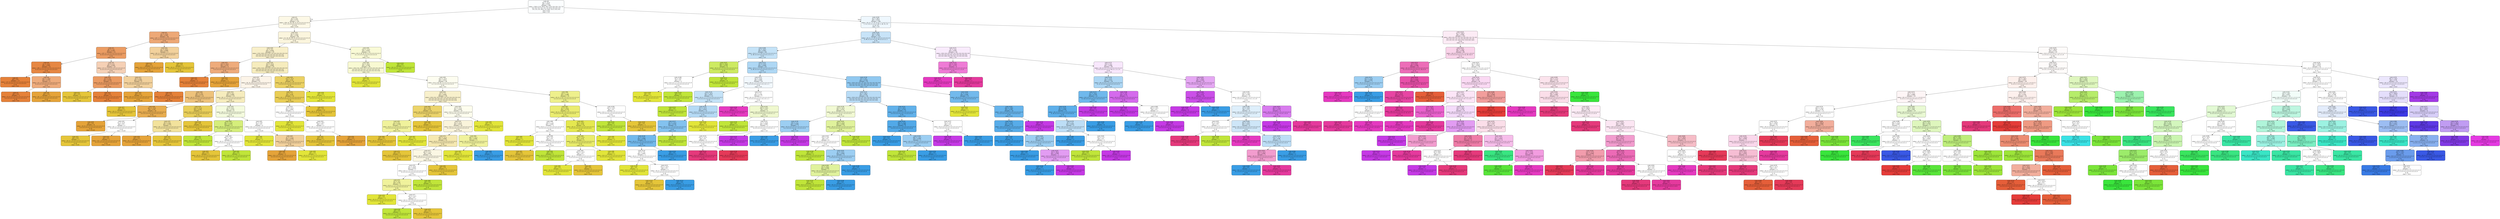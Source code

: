 digraph Tree {
node [shape=box, style="filled, rounded", color="black", fontname="helvetica"] ;
edge [fontname="helvetica"] ;
0 [label="node #0\nhp <= 25.0\ngini = 0.931\nsamples = 401\nvalue = [30.0, 21.0, 44.0, 34.0, 32.0, 8.0, 8.0, 2.0, 7.0\n4.0, 4.0, 5.0, 5.0, 1.0, 1.0, 52.0, 4.0, 6.0, 2.0\n3.0, 2.0, 2.0, 29.0, 1.0, 18.0, 31.0, 15.0, 9.0\n10.0, 11.0]\nclass = 2.0", fillcolor="#fbfdfe"] ;
1 [label="node #1\nhp <= 6.0\ngini = 0.772\nsamples = 135\nvalue = [30, 21, 43, 29, 11, 0, 0, 0, 0, 0, 0, 0, 0\n0, 0, 1, 0, 0, 0, 0, 0, 0, 0, 0, 0, 0, 0\n0, 0, 0]\nclass = 0.25", fillcolor="#fcf8e6"] ;
0 -> 1 [labeldistance=2.5, labelangle=45, headlabel="True"] ;
2 [label="node #2\nac <= 13.5\ngini = 0.397\nsamples = 36\nvalue = [27, 7, 2, 0, 0, 0, 0, 0, 0, 0, 0, 0, 0, 0\n0, 0, 0, 0, 0, 0, 0, 0, 0, 0, 0, 0, 0, 0\n0, 0]\nclass = 0.0", fillcolor="#eda876"] ;
1 -> 2 ;
3 [label="node #3\nhp <= 3.5\ngini = 0.307\nsamples = 33\nvalue = [27, 5, 1, 0, 0, 0, 0, 0, 0, 0, 0, 0, 0, 0\n0, 0, 0, 0, 0, 0, 0, 0, 0, 0, 0, 0, 0, 0\n0, 0]\nclass = 0.0", fillcolor="#eb9c63"] ;
2 -> 3 ;
4 [label="node #4\nac <= 12.5\ngini = 0.091\nsamples = 21\nvalue = [20, 1, 0, 0, 0, 0, 0, 0, 0, 0, 0, 0, 0, 0\n0, 0, 0, 0, 0, 0, 0, 0, 0, 0, 0, 0, 0, 0\n0, 0]\nclass = 0.0", fillcolor="#e68743"] ;
3 -> 4 ;
5 [label="node #5\ngini = 0.0\nsamples = 17\nvalue = [17, 0, 0, 0, 0, 0, 0, 0, 0, 0, 0, 0, 0, 0\n0, 0, 0, 0, 0, 0, 0, 0, 0, 0, 0, 0, 0, 0\n0, 0]\nclass = 0.0", fillcolor="#e58139"] ;
4 -> 5 ;
6 [label="node #6\ncon <= 10.0\ngini = 0.375\nsamples = 4\nvalue = [3, 1, 0, 0, 0, 0, 0, 0, 0, 0, 0, 0, 0, 0\n0, 0, 0, 0, 0, 0, 0, 0, 0, 0, 0, 0, 0, 0\n0, 0]\nclass = 0.0", fillcolor="#eeab7b"] ;
4 -> 6 ;
7 [label="node #7\ngini = 0.0\nsamples = 3\nvalue = [3, 0, 0, 0, 0, 0, 0, 0, 0, 0, 0, 0, 0, 0\n0, 0, 0, 0, 0, 0, 0, 0, 0, 0, 0, 0, 0, 0\n0, 0]\nclass = 0.0", fillcolor="#e58139"] ;
6 -> 7 ;
8 [label="node #8\ngini = 0.0\nsamples = 1\nvalue = [0, 1, 0, 0, 0, 0, 0, 0, 0, 0, 0, 0, 0, 0\n0, 0, 0, 0, 0, 0, 0, 0, 0, 0, 0, 0, 0, 0\n0, 0]\nclass = 0.125", fillcolor="#e5a339"] ;
6 -> 8 ;
9 [label="node #9\nint <= 2.5\ngini = 0.542\nsamples = 12\nvalue = [7, 4, 1, 0, 0, 0, 0, 0, 0, 0, 0, 0, 0, 0\n0, 0, 0, 0, 0, 0, 0, 0, 0, 0, 0, 0, 0, 0\n0, 0]\nclass = 0.0", fillcolor="#f5d0b5"] ;
3 -> 9 ;
10 [label="node #10\nstr <= 6.0\ngini = 0.278\nsamples = 6\nvalue = [5, 0, 1, 0, 0, 0, 0, 0, 0, 0, 0, 0, 0, 0\n0, 0, 0, 0, 0, 0, 0, 0, 0, 0, 0, 0, 0, 0\n0, 0]\nclass = 0.0", fillcolor="#ea9a61"] ;
9 -> 10 ;
11 [label="node #11\ngini = 0.0\nsamples = 1\nvalue = [0, 0, 1, 0, 0, 0, 0, 0, 0, 0, 0, 0, 0, 0\n0, 0, 0, 0, 0, 0, 0, 0, 0, 0, 0, 0, 0, 0\n0, 0]\nclass = 0.25", fillcolor="#e5c539"] ;
10 -> 11 ;
12 [label="node #12\ngini = 0.0\nsamples = 5\nvalue = [5, 0, 0, 0, 0, 0, 0, 0, 0, 0, 0, 0, 0, 0\n0, 0, 0, 0, 0, 0, 0, 0, 0, 0, 0, 0, 0, 0\n0, 0]\nclass = 0.0", fillcolor="#e58139"] ;
10 -> 12 ;
13 [label="node #13\nint <= 9.0\ngini = 0.444\nsamples = 6\nvalue = [2, 4, 0, 0, 0, 0, 0, 0, 0, 0, 0, 0, 0, 0\n0, 0, 0, 0, 0, 0, 0, 0, 0, 0, 0, 0, 0, 0\n0, 0]\nclass = 0.125", fillcolor="#f2d19c"] ;
9 -> 13 ;
14 [label="node #14\ngini = 0.0\nsamples = 4\nvalue = [0, 4, 0, 0, 0, 0, 0, 0, 0, 0, 0, 0, 0, 0\n0, 0, 0, 0, 0, 0, 0, 0, 0, 0, 0, 0, 0, 0\n0, 0]\nclass = 0.125", fillcolor="#e5a339"] ;
13 -> 14 ;
15 [label="node #15\ngini = 0.0\nsamples = 2\nvalue = [2, 0, 0, 0, 0, 0, 0, 0, 0, 0, 0, 0, 0, 0\n0, 0, 0, 0, 0, 0, 0, 0, 0, 0, 0, 0, 0, 0\n0, 0]\nclass = 0.0", fillcolor="#e58139"] ;
13 -> 15 ;
16 [label="node #16\nac <= 14.5\ngini = 0.444\nsamples = 3\nvalue = [0, 2, 1, 0, 0, 0, 0, 0, 0, 0, 0, 0, 0, 0\n0, 0, 0, 0, 0, 0, 0, 0, 0, 0, 0, 0, 0, 0\n0, 0]\nclass = 0.125", fillcolor="#f2d19c"] ;
2 -> 16 ;
17 [label="node #17\ngini = 0.0\nsamples = 2\nvalue = [0, 2, 0, 0, 0, 0, 0, 0, 0, 0, 0, 0, 0, 0\n0, 0, 0, 0, 0, 0, 0, 0, 0, 0, 0, 0, 0, 0\n0, 0]\nclass = 0.125", fillcolor="#e5a339"] ;
16 -> 17 ;
18 [label="node #18\ngini = 0.0\nsamples = 1\nvalue = [0, 0, 1, 0, 0, 0, 0, 0, 0, 0, 0, 0, 0, 0\n0, 0, 0, 0, 0, 0, 0, 0, 0, 0, 0, 0, 0, 0\n0, 0]\nclass = 0.25", fillcolor="#e5c539"] ;
16 -> 18 ;
19 [label="node #19\nhp <= 15.5\ngini = 0.709\nsamples = 99\nvalue = [3, 14, 41, 29, 11, 0, 0, 0, 0, 0, 0, 0, 0, 0\n0, 1, 0, 0, 0, 0, 0, 0, 0, 0, 0, 0, 0, 0\n0, 0]\nclass = 0.25", fillcolor="#fbf5dd"] ;
1 -> 19 ;
20 [label="node #20\nac <= 9.5\ngini = 0.656\nsamples = 47\nvalue = [3.0, 14.0, 23.0, 4.0, 3.0, 0.0, 0.0, 0.0, 0.0, 0.0\n0.0, 0.0, 0.0, 0.0, 0.0, 0.0, 0.0, 0.0, 0.0, 0.0\n0.0, 0.0, 0.0, 0.0, 0.0, 0.0, 0.0, 0.0, 0.0, 0.0]\nclass = 0.25", fillcolor="#f8efc9"] ;
19 -> 20 ;
21 [label="node #21\ncon <= 12.5\ngini = 0.375\nsamples = 4\nvalue = [3, 1, 0, 0, 0, 0, 0, 0, 0, 0, 0, 0, 0, 0\n0, 0, 0, 0, 0, 0, 0, 0, 0, 0, 0, 0, 0, 0\n0, 0]\nclass = 0.0", fillcolor="#eeab7b"] ;
20 -> 21 ;
22 [label="node #22\ngini = 0.0\nsamples = 3\nvalue = [3, 0, 0, 0, 0, 0, 0, 0, 0, 0, 0, 0, 0, 0\n0, 0, 0, 0, 0, 0, 0, 0, 0, 0, 0, 0, 0, 0\n0, 0]\nclass = 0.0", fillcolor="#e58139"] ;
21 -> 22 ;
23 [label="node #23\ngini = 0.0\nsamples = 1\nvalue = [0, 1, 0, 0, 0, 0, 0, 0, 0, 0, 0, 0, 0, 0\n0, 0, 0, 0, 0, 0, 0, 0, 0, 0, 0, 0, 0, 0\n0, 0]\nclass = 0.125", fillcolor="#e5a339"] ;
21 -> 23 ;
24 [label="node #24\nhp <= 12.0\ngini = 0.609\nsamples = 43\nvalue = [0.0, 13.0, 23.0, 4.0, 3.0, 0.0, 0.0, 0.0, 0.0, 0.0\n0.0, 0.0, 0.0, 0.0, 0.0, 0.0, 0.0, 0.0, 0.0, 0.0\n0.0, 0.0, 0.0, 0.0, 0.0, 0.0, 0.0, 0.0, 0.0, 0.0]\nclass = 0.25", fillcolor="#f6ecbd"] ;
20 -> 24 ;
25 [label="node #25\nac <= 12.5\ngini = 0.647\nsamples = 27\nvalue = [0, 12, 10, 2, 3, 0, 0, 0, 0, 0, 0, 0, 0, 0\n0, 0, 0, 0, 0, 0, 0, 0, 0, 0, 0, 0, 0, 0\n0, 0]\nclass = 0.125", fillcolor="#fcf4e8"] ;
24 -> 25 ;
26 [label="node #26\nwis <= 9.5\ngini = 0.375\nsamples = 12\nvalue = [0, 9, 3, 0, 0, 0, 0, 0, 0, 0, 0, 0, 0, 0\n0, 0, 0, 0, 0, 0, 0, 0, 0, 0, 0, 0, 0, 0\n0, 0]\nclass = 0.125", fillcolor="#eec27b"] ;
25 -> 26 ;
27 [label="node #27\ngini = 0.0\nsamples = 2\nvalue = [0, 0, 2, 0, 0, 0, 0, 0, 0, 0, 0, 0, 0, 0\n0, 0, 0, 0, 0, 0, 0, 0, 0, 0, 0, 0, 0, 0\n0, 0]\nclass = 0.25", fillcolor="#e5c539"] ;
26 -> 27 ;
28 [label="node #28\nwis <= 13.0\ngini = 0.18\nsamples = 10\nvalue = [0, 9, 1, 0, 0, 0, 0, 0, 0, 0, 0, 0, 0, 0\n0, 0, 0, 0, 0, 0, 0, 0, 0, 0, 0, 0, 0, 0\n0, 0]\nclass = 0.125", fillcolor="#e8ad4f"] ;
26 -> 28 ;
29 [label="node #29\ngini = 0.0\nsamples = 8\nvalue = [0, 8, 0, 0, 0, 0, 0, 0, 0, 0, 0, 0, 0, 0\n0, 0, 0, 0, 0, 0, 0, 0, 0, 0, 0, 0, 0, 0\n0, 0]\nclass = 0.125", fillcolor="#e5a339"] ;
28 -> 29 ;
30 [label="node #30\nac <= 11.0\ngini = 0.5\nsamples = 2\nvalue = [0, 1, 1, 0, 0, 0, 0, 0, 0, 0, 0, 0, 0, 0\n0, 0, 0, 0, 0, 0, 0, 0, 0, 0, 0, 0, 0, 0\n0, 0]\nclass = 0.125", fillcolor="#ffffff"] ;
28 -> 30 ;
31 [label="node #31\ngini = 0.0\nsamples = 1\nvalue = [0, 0, 1, 0, 0, 0, 0, 0, 0, 0, 0, 0, 0, 0\n0, 0, 0, 0, 0, 0, 0, 0, 0, 0, 0, 0, 0, 0\n0, 0]\nclass = 0.25", fillcolor="#e5c539"] ;
30 -> 31 ;
32 [label="node #32\ngini = 0.0\nsamples = 1\nvalue = [0, 1, 0, 0, 0, 0, 0, 0, 0, 0, 0, 0, 0, 0\n0, 0, 0, 0, 0, 0, 0, 0, 0, 0, 0, 0, 0, 0\n0, 0]\nclass = 0.125", fillcolor="#e5a339"] ;
30 -> 32 ;
33 [label="node #33\ncha <= 8.5\ngini = 0.684\nsamples = 15\nvalue = [0, 3, 7, 2, 3, 0, 0, 0, 0, 0, 0, 0, 0, 0\n0, 0, 0, 0, 0, 0, 0, 0, 0, 0, 0, 0, 0, 0\n0, 0]\nclass = 0.25", fillcolor="#f6ecbd"] ;
25 -> 33 ;
34 [label="node #34\ncon <= 11.0\ngini = 0.245\nsamples = 7\nvalue = [0, 1, 6, 0, 0, 0, 0, 0, 0, 0, 0, 0, 0, 0\n0, 0, 0, 0, 0, 0, 0, 0, 0, 0, 0, 0, 0, 0\n0, 0]\nclass = 0.25", fillcolor="#e9cf5a"] ;
33 -> 34 ;
35 [label="node #35\nint <= 6.0\ngini = 0.444\nsamples = 3\nvalue = [0, 1, 2, 0, 0, 0, 0, 0, 0, 0, 0, 0, 0, 0\n0, 0, 0, 0, 0, 0, 0, 0, 0, 0, 0, 0, 0, 0\n0, 0]\nclass = 0.25", fillcolor="#f2e29c"] ;
34 -> 35 ;
36 [label="node #36\ngini = 0.0\nsamples = 1\nvalue = [0, 1, 0, 0, 0, 0, 0, 0, 0, 0, 0, 0, 0, 0\n0, 0, 0, 0, 0, 0, 0, 0, 0, 0, 0, 0, 0, 0\n0, 0]\nclass = 0.125", fillcolor="#e5a339"] ;
35 -> 36 ;
37 [label="node #37\ngini = 0.0\nsamples = 2\nvalue = [0, 0, 2, 0, 0, 0, 0, 0, 0, 0, 0, 0, 0, 0\n0, 0, 0, 0, 0, 0, 0, 0, 0, 0, 0, 0, 0, 0\n0, 0]\nclass = 0.25", fillcolor="#e5c539"] ;
35 -> 37 ;
38 [label="node #38\ngini = 0.0\nsamples = 4\nvalue = [0, 0, 4, 0, 0, 0, 0, 0, 0, 0, 0, 0, 0, 0\n0, 0, 0, 0, 0, 0, 0, 0, 0, 0, 0, 0, 0, 0\n0, 0]\nclass = 0.25", fillcolor="#e5c539"] ;
34 -> 38 ;
39 [label="node #39\nac <= 13.5\ngini = 0.719\nsamples = 8\nvalue = [0, 2, 1, 2, 3, 0, 0, 0, 0, 0, 0, 0, 0, 0\n0, 0, 0, 0, 0, 0, 0, 0, 0, 0, 0, 0, 0, 0\n0, 0]\nclass = 1.0", fillcolor="#f4fbde"] ;
33 -> 39 ;
40 [label="node #40\nwis <= 11.0\ngini = 0.375\nsamples = 4\nvalue = [0, 0, 1, 0, 3, 0, 0, 0, 0, 0, 0, 0, 0, 0\n0, 0, 0, 0, 0, 0, 0, 0, 0, 0, 0, 0, 0, 0\n0, 0]\nclass = 1.0", fillcolor="#d5ee7b"] ;
39 -> 40 ;
41 [label="node #41\ngini = 0.0\nsamples = 2\nvalue = [0, 0, 0, 0, 2, 0, 0, 0, 0, 0, 0, 0, 0, 0\n0, 0, 0, 0, 0, 0, 0, 0, 0, 0, 0, 0, 0, 0\n0, 0]\nclass = 1.0", fillcolor="#c0e539"] ;
40 -> 41 ;
42 [label="node #42\ndex <= 16.0\ngini = 0.5\nsamples = 2\nvalue = [0, 0, 1, 0, 1, 0, 0, 0, 0, 0, 0, 0, 0, 0\n0, 0, 0, 0, 0, 0, 0, 0, 0, 0, 0, 0, 0, 0\n0, 0]\nclass = 0.25", fillcolor="#ffffff"] ;
40 -> 42 ;
43 [label="node #43\ngini = 0.0\nsamples = 1\nvalue = [0, 0, 1, 0, 0, 0, 0, 0, 0, 0, 0, 0, 0, 0\n0, 0, 0, 0, 0, 0, 0, 0, 0, 0, 0, 0, 0, 0\n0, 0]\nclass = 0.25", fillcolor="#e5c539"] ;
42 -> 43 ;
44 [label="node #44\ngini = 0.0\nsamples = 1\nvalue = [0, 0, 0, 0, 1, 0, 0, 0, 0, 0, 0, 0, 0, 0\n0, 0, 0, 0, 0, 0, 0, 0, 0, 0, 0, 0, 0, 0\n0, 0]\nclass = 1.0", fillcolor="#c0e539"] ;
42 -> 44 ;
45 [label="node #45\nstr <= 9.0\ngini = 0.5\nsamples = 4\nvalue = [0, 2, 0, 2, 0, 0, 0, 0, 0, 0, 0, 0, 0, 0\n0, 0, 0, 0, 0, 0, 0, 0, 0, 0, 0, 0, 0, 0\n0, 0]\nclass = 0.125", fillcolor="#ffffff"] ;
39 -> 45 ;
46 [label="node #46\ngini = 0.0\nsamples = 1\nvalue = [0, 0, 0, 1, 0, 0, 0, 0, 0, 0, 0, 0, 0, 0\n0, 0, 0, 0, 0, 0, 0, 0, 0, 0, 0, 0, 0, 0\n0, 0]\nclass = 0.5", fillcolor="#e2e539"] ;
45 -> 46 ;
47 [label="node #47\nac <= 17.0\ngini = 0.444\nsamples = 3\nvalue = [0, 2, 0, 1, 0, 0, 0, 0, 0, 0, 0, 0, 0, 0\n0, 0, 0, 0, 0, 0, 0, 0, 0, 0, 0, 0, 0, 0\n0, 0]\nclass = 0.125", fillcolor="#f2d19c"] ;
45 -> 47 ;
48 [label="node #48\ngini = 0.0\nsamples = 2\nvalue = [0, 2, 0, 0, 0, 0, 0, 0, 0, 0, 0, 0, 0, 0\n0, 0, 0, 0, 0, 0, 0, 0, 0, 0, 0, 0, 0, 0\n0, 0]\nclass = 0.125", fillcolor="#e5a339"] ;
47 -> 48 ;
49 [label="node #49\ngini = 0.0\nsamples = 1\nvalue = [0, 0, 0, 1, 0, 0, 0, 0, 0, 0, 0, 0, 0, 0\n0, 0, 0, 0, 0, 0, 0, 0, 0, 0, 0, 0, 0, 0\n0, 0]\nclass = 0.5", fillcolor="#e2e539"] ;
47 -> 49 ;
50 [label="node #50\ncon <= 15.5\ngini = 0.32\nsamples = 16\nvalue = [0, 1, 13, 2, 0, 0, 0, 0, 0, 0, 0, 0, 0, 0\n0, 0, 0, 0, 0, 0, 0, 0, 0, 0, 0, 0, 0, 0\n0, 0]\nclass = 0.25", fillcolor="#ebd163"] ;
24 -> 50 ;
51 [label="node #51\nint <= 1.5\ngini = 0.24\nsamples = 15\nvalue = [0, 1, 13, 1, 0, 0, 0, 0, 0, 0, 0, 0, 0, 0\n0, 0, 0, 0, 0, 0, 0, 0, 0, 0, 0, 0, 0, 0\n0, 0]\nclass = 0.25", fillcolor="#e9cd55"] ;
50 -> 51 ;
52 [label="node #52\nstr <= 11.5\ngini = 0.667\nsamples = 3\nvalue = [0, 1, 1, 1, 0, 0, 0, 0, 0, 0, 0, 0, 0, 0\n0, 0, 0, 0, 0, 0, 0, 0, 0, 0, 0, 0, 0, 0\n0, 0]\nclass = 0.125", fillcolor="#ffffff"] ;
51 -> 52 ;
53 [label="node #53\ngini = 0.0\nsamples = 1\nvalue = [0, 0, 0, 1, 0, 0, 0, 0, 0, 0, 0, 0, 0, 0\n0, 0, 0, 0, 0, 0, 0, 0, 0, 0, 0, 0, 0, 0\n0, 0]\nclass = 0.5", fillcolor="#e2e539"] ;
52 -> 53 ;
54 [label="node #54\ndex <= 14.5\ngini = 0.5\nsamples = 2\nvalue = [0, 1, 1, 0, 0, 0, 0, 0, 0, 0, 0, 0, 0, 0\n0, 0, 0, 0, 0, 0, 0, 0, 0, 0, 0, 0, 0, 0\n0, 0]\nclass = 0.125", fillcolor="#ffffff"] ;
52 -> 54 ;
55 [label="node #55\ngini = 0.0\nsamples = 1\nvalue = [0, 0, 1, 0, 0, 0, 0, 0, 0, 0, 0, 0, 0, 0\n0, 0, 0, 0, 0, 0, 0, 0, 0, 0, 0, 0, 0, 0\n0, 0]\nclass = 0.25", fillcolor="#e5c539"] ;
54 -> 55 ;
56 [label="node #56\ngini = 0.0\nsamples = 1\nvalue = [0, 1, 0, 0, 0, 0, 0, 0, 0, 0, 0, 0, 0, 0\n0, 0, 0, 0, 0, 0, 0, 0, 0, 0, 0, 0, 0, 0\n0, 0]\nclass = 0.125", fillcolor="#e5a339"] ;
54 -> 56 ;
57 [label="node #57\ngini = 0.0\nsamples = 12\nvalue = [0, 0, 12, 0, 0, 0, 0, 0, 0, 0, 0, 0, 0, 0\n0, 0, 0, 0, 0, 0, 0, 0, 0, 0, 0, 0, 0, 0\n0, 0]\nclass = 0.25", fillcolor="#e5c539"] ;
51 -> 57 ;
58 [label="node #58\ngini = 0.0\nsamples = 1\nvalue = [0, 0, 0, 1, 0, 0, 0, 0, 0, 0, 0, 0, 0, 0\n0, 0, 0, 0, 0, 0, 0, 0, 0, 0, 0, 0, 0, 0\n0, 0]\nclass = 0.5", fillcolor="#e2e539"] ;
50 -> 58 ;
59 [label="node #59\ncha <= 12.5\ngini = 0.625\nsamples = 52\nvalue = [0, 0, 18, 25, 8, 0, 0, 0, 0, 0, 0, 0, 0, 0\n0, 1, 0, 0, 0, 0, 0, 0, 0, 0, 0, 0, 0, 0\n0, 0]\nclass = 0.5", fillcolor="#f9fad6"] ;
19 -> 59 ;
60 [label="node #60\nhp <= 16.5\ngini = 0.594\nsamples = 49\nvalue = [0.0, 0.0, 18.0, 25.0, 5.0, 0.0, 0.0, 0.0, 0.0, 0.0\n0.0, 0.0, 0.0, 0.0, 0.0, 1.0, 0.0, 0.0, 0.0, 0.0\n0.0, 0.0, 0.0, 0.0, 0.0, 0.0, 0.0, 0.0, 0.0, 0.0]\nclass = 0.5", fillcolor="#f8f9d2"] ;
59 -> 60 ;
61 [label="node #61\ngini = 0.0\nsamples = 5\nvalue = [0, 0, 0, 5, 0, 0, 0, 0, 0, 0, 0, 0, 0, 0\n0, 0, 0, 0, 0, 0, 0, 0, 0, 0, 0, 0, 0, 0\n0, 0]\nclass = 0.5", fillcolor="#e2e539"] ;
60 -> 61 ;
62 [label="node #62\ncon <= 12.5\ngini = 0.613\nsamples = 44\nvalue = [0, 0, 18, 20, 5, 0, 0, 0, 0, 0, 0, 0, 0, 0\n0, 1, 0, 0, 0, 0, 0, 0, 0, 0, 0, 0, 0, 0\n0, 0]\nclass = 0.5", fillcolor="#fdfdf0"] ;
60 -> 62 ;
63 [label="node #63\nint <= 2.5\ngini = 0.602\nsamples = 29\nvalue = [0.0, 0.0, 15.0, 10.0, 3.0, 0.0, 0.0, 0.0, 0.0, 0.0\n0.0, 0.0, 0.0, 0.0, 0.0, 1.0, 0.0, 0.0, 0.0, 0.0\n0.0, 0.0, 0.0, 0.0, 0.0, 0.0, 0.0, 0.0, 0.0, 0.0]\nclass = 0.25", fillcolor="#f8f0cb"] ;
62 -> 63 ;
64 [label="node #64\nstr <= 4.0\ngini = 0.32\nsamples = 10\nvalue = [0, 0, 8, 2, 0, 0, 0, 0, 0, 0, 0, 0, 0, 0\n0, 0, 0, 0, 0, 0, 0, 0, 0, 0, 0, 0, 0, 0\n0, 0]\nclass = 0.25", fillcolor="#ecd46a"] ;
63 -> 64 ;
65 [label="node #65\nac <= 6.5\ngini = 0.444\nsamples = 3\nvalue = [0, 0, 1, 2, 0, 0, 0, 0, 0, 0, 0, 0, 0, 0\n0, 0, 0, 0, 0, 0, 0, 0, 0, 0, 0, 0, 0, 0\n0, 0]\nclass = 0.5", fillcolor="#f0f29c"] ;
64 -> 65 ;
66 [label="node #66\ngini = 0.0\nsamples = 1\nvalue = [0, 0, 1, 0, 0, 0, 0, 0, 0, 0, 0, 0, 0, 0\n0, 0, 0, 0, 0, 0, 0, 0, 0, 0, 0, 0, 0, 0\n0, 0]\nclass = 0.25", fillcolor="#e5c539"] ;
65 -> 66 ;
67 [label="node #67\ngini = 0.0\nsamples = 2\nvalue = [0, 0, 0, 2, 0, 0, 0, 0, 0, 0, 0, 0, 0, 0\n0, 0, 0, 0, 0, 0, 0, 0, 0, 0, 0, 0, 0, 0\n0, 0]\nclass = 0.5", fillcolor="#e2e539"] ;
65 -> 67 ;
68 [label="node #68\ngini = 0.0\nsamples = 7\nvalue = [0, 0, 7, 0, 0, 0, 0, 0, 0, 0, 0, 0, 0, 0\n0, 0, 0, 0, 0, 0, 0, 0, 0, 0, 0, 0, 0, 0\n0, 0]\nclass = 0.25", fillcolor="#e5c539"] ;
64 -> 68 ;
69 [label="node #69\nstr <= 13.5\ngini = 0.659\nsamples = 19\nvalue = [0, 0, 7, 8, 3, 0, 0, 0, 0, 0, 0, 0, 0, 0\n0, 1, 0, 0, 0, 0, 0, 0, 0, 0, 0, 0, 0, 0\n0, 0]\nclass = 0.5", fillcolor="#fdfdee"] ;
63 -> 69 ;
70 [label="node #70\nint <= 11.5\ngini = 0.672\nsamples = 16\nvalue = [0, 0, 7, 5, 3, 0, 0, 0, 0, 0, 0, 0, 0, 0\n0, 1, 0, 0, 0, 0, 0, 0, 0, 0, 0, 0, 0, 0\n0, 0]\nclass = 0.25", fillcolor="#faf4db"] ;
69 -> 70 ;
71 [label="node #71\ndex <= 11.5\ngini = 0.604\nsamples = 13\nvalue = [0, 0, 7, 3, 3, 0, 0, 0, 0, 0, 0, 0, 0, 0\n0, 0, 0, 0, 0, 0, 0, 0, 0, 0, 0, 0, 0, 0\n0, 0]\nclass = 0.25", fillcolor="#f5e8b0"] ;
70 -> 71 ;
72 [label="node #72\ngini = 0.0\nsamples = 3\nvalue = [0, 0, 3, 0, 0, 0, 0, 0, 0, 0, 0, 0, 0, 0\n0, 0, 0, 0, 0, 0, 0, 0, 0, 0, 0, 0, 0, 0\n0, 0]\nclass = 0.25", fillcolor="#e5c539"] ;
71 -> 72 ;
73 [label="node #73\nwis <= 11.5\ngini = 0.66\nsamples = 10\nvalue = [0, 0, 4, 3, 3, 0, 0, 0, 0, 0, 0, 0, 0, 0\n0, 0, 0, 0, 0, 0, 0, 0, 0, 0, 0, 0, 0, 0\n0, 0]\nclass = 0.25", fillcolor="#fbf7e3"] ;
71 -> 73 ;
74 [label="node #74\nstr <= 10.0\ngini = 0.612\nsamples = 7\nvalue = [0, 0, 1, 3, 3, 0, 0, 0, 0, 0, 0, 0, 0, 0\n0, 0, 0, 0, 0, 0, 0, 0, 0, 0, 0, 0, 0, 0\n0, 0]\nclass = 0.5", fillcolor="#ffffff"] ;
73 -> 74 ;
75 [label="node #75\nint <= 9.5\ngini = 0.56\nsamples = 5\nvalue = [0, 0, 1, 3, 1, 0, 0, 0, 0, 0, 0, 0, 0, 0\n0, 0, 0, 0, 0, 0, 0, 0, 0, 0, 0, 0, 0, 0\n0, 0]\nclass = 0.5", fillcolor="#f0f29c"] ;
74 -> 75 ;
76 [label="node #76\ngini = 0.0\nsamples = 3\nvalue = [0, 0, 0, 3, 0, 0, 0, 0, 0, 0, 0, 0, 0, 0\n0, 0, 0, 0, 0, 0, 0, 0, 0, 0, 0, 0, 0, 0\n0, 0]\nclass = 0.5", fillcolor="#e2e539"] ;
75 -> 76 ;
77 [label="node #77\ncon <= 11.5\ngini = 0.5\nsamples = 2\nvalue = [0, 0, 1, 0, 1, 0, 0, 0, 0, 0, 0, 0, 0, 0\n0, 0, 0, 0, 0, 0, 0, 0, 0, 0, 0, 0, 0, 0\n0, 0]\nclass = 0.25", fillcolor="#ffffff"] ;
75 -> 77 ;
78 [label="node #78\ngini = 0.0\nsamples = 1\nvalue = [0, 0, 0, 0, 1, 0, 0, 0, 0, 0, 0, 0, 0, 0\n0, 0, 0, 0, 0, 0, 0, 0, 0, 0, 0, 0, 0, 0\n0, 0]\nclass = 1.0", fillcolor="#c0e539"] ;
77 -> 78 ;
79 [label="node #79\ngini = 0.0\nsamples = 1\nvalue = [0, 0, 1, 0, 0, 0, 0, 0, 0, 0, 0, 0, 0, 0\n0, 0, 0, 0, 0, 0, 0, 0, 0, 0, 0, 0, 0, 0\n0, 0]\nclass = 0.25", fillcolor="#e5c539"] ;
77 -> 79 ;
80 [label="node #80\ngini = 0.0\nsamples = 2\nvalue = [0, 0, 0, 0, 2, 0, 0, 0, 0, 0, 0, 0, 0, 0\n0, 0, 0, 0, 0, 0, 0, 0, 0, 0, 0, 0, 0, 0\n0, 0]\nclass = 1.0", fillcolor="#c0e539"] ;
74 -> 80 ;
81 [label="node #81\ngini = 0.0\nsamples = 3\nvalue = [0, 0, 3, 0, 0, 0, 0, 0, 0, 0, 0, 0, 0, 0\n0, 0, 0, 0, 0, 0, 0, 0, 0, 0, 0, 0, 0, 0\n0, 0]\nclass = 0.25", fillcolor="#e5c539"] ;
73 -> 81 ;
82 [label="node #82\ndex <= 21.5\ngini = 0.444\nsamples = 3\nvalue = [0, 0, 0, 2, 0, 0, 0, 0, 0, 0, 0, 0, 0, 0\n0, 1, 0, 0, 0, 0, 0, 0, 0, 0, 0, 0, 0, 0\n0, 0]\nclass = 0.5", fillcolor="#f0f29c"] ;
70 -> 82 ;
83 [label="node #83\ngini = 0.0\nsamples = 2\nvalue = [0, 0, 0, 2, 0, 0, 0, 0, 0, 0, 0, 0, 0, 0\n0, 0, 0, 0, 0, 0, 0, 0, 0, 0, 0, 0, 0, 0\n0, 0]\nclass = 0.5", fillcolor="#e2e539"] ;
82 -> 83 ;
84 [label="node #84\ngini = 0.0\nsamples = 1\nvalue = [0, 0, 0, 0, 0, 0, 0, 0, 0, 0, 0, 0, 0, 0\n0, 1, 0, 0, 0, 0, 0, 0, 0, 0, 0, 0, 0, 0\n0, 0]\nclass = 2.0", fillcolor="#399de5"] ;
82 -> 84 ;
85 [label="node #85\ngini = 0.0\nsamples = 3\nvalue = [0, 0, 0, 3, 0, 0, 0, 0, 0, 0, 0, 0, 0, 0\n0, 0, 0, 0, 0, 0, 0, 0, 0, 0, 0, 0, 0, 0\n0, 0]\nclass = 0.5", fillcolor="#e2e539"] ;
69 -> 85 ;
86 [label="node #86\ncha <= 7.5\ngini = 0.498\nsamples = 15\nvalue = [0, 0, 3, 10, 2, 0, 0, 0, 0, 0, 0, 0, 0, 0\n0, 0, 0, 0, 0, 0, 0, 0, 0, 0, 0, 0, 0, 0\n0, 0]\nclass = 0.5", fillcolor="#eef08c"] ;
62 -> 86 ;
87 [label="node #87\nac <= 10.5\ngini = 0.379\nsamples = 13\nvalue = [0, 0, 2, 10, 1, 0, 0, 0, 0, 0, 0, 0, 0, 0\n0, 0, 0, 0, 0, 0, 0, 0, 0, 0, 0, 0, 0, 0\n0, 0]\nclass = 0.5", fillcolor="#eaec6f"] ;
86 -> 87 ;
88 [label="node #88\ncha <= 3.5\ngini = 0.667\nsamples = 3\nvalue = [0, 0, 1, 1, 1, 0, 0, 0, 0, 0, 0, 0, 0, 0\n0, 0, 0, 0, 0, 0, 0, 0, 0, 0, 0, 0, 0, 0\n0, 0]\nclass = 0.25", fillcolor="#ffffff"] ;
87 -> 88 ;
89 [label="node #89\ngini = 0.0\nsamples = 1\nvalue = [0, 0, 0, 1, 0, 0, 0, 0, 0, 0, 0, 0, 0, 0\n0, 0, 0, 0, 0, 0, 0, 0, 0, 0, 0, 0, 0, 0\n0, 0]\nclass = 0.5", fillcolor="#e2e539"] ;
88 -> 89 ;
90 [label="node #90\nint <= 4.5\ngini = 0.5\nsamples = 2\nvalue = [0, 0, 1, 0, 1, 0, 0, 0, 0, 0, 0, 0, 0, 0\n0, 0, 0, 0, 0, 0, 0, 0, 0, 0, 0, 0, 0, 0\n0, 0]\nclass = 0.25", fillcolor="#ffffff"] ;
88 -> 90 ;
91 [label="node #91\ngini = 0.0\nsamples = 1\nvalue = [0, 0, 1, 0, 0, 0, 0, 0, 0, 0, 0, 0, 0, 0\n0, 0, 0, 0, 0, 0, 0, 0, 0, 0, 0, 0, 0, 0\n0, 0]\nclass = 0.25", fillcolor="#e5c539"] ;
90 -> 91 ;
92 [label="node #92\ngini = 0.0\nsamples = 1\nvalue = [0, 0, 0, 0, 1, 0, 0, 0, 0, 0, 0, 0, 0, 0\n0, 0, 0, 0, 0, 0, 0, 0, 0, 0, 0, 0, 0, 0\n0, 0]\nclass = 1.0", fillcolor="#c0e539"] ;
90 -> 92 ;
93 [label="node #93\nhp <= 20.5\ngini = 0.18\nsamples = 10\nvalue = [0, 0, 1, 9, 0, 0, 0, 0, 0, 0, 0, 0, 0, 0\n0, 0, 0, 0, 0, 0, 0, 0, 0, 0, 0, 0, 0, 0\n0, 0]\nclass = 0.5", fillcolor="#e5e84f"] ;
87 -> 93 ;
94 [label="node #94\nwis <= 11.0\ngini = 0.32\nsamples = 5\nvalue = [0, 0, 1, 4, 0, 0, 0, 0, 0, 0, 0, 0, 0, 0\n0, 0, 0, 0, 0, 0, 0, 0, 0, 0, 0, 0, 0, 0\n0, 0]\nclass = 0.5", fillcolor="#e9ec6a"] ;
93 -> 94 ;
95 [label="node #95\ndex <= 11.0\ngini = 0.5\nsamples = 2\nvalue = [0, 0, 1, 1, 0, 0, 0, 0, 0, 0, 0, 0, 0, 0\n0, 0, 0, 0, 0, 0, 0, 0, 0, 0, 0, 0, 0, 0\n0, 0]\nclass = 0.25", fillcolor="#ffffff"] ;
94 -> 95 ;
96 [label="node #96\ngini = 0.0\nsamples = 1\nvalue = [0, 0, 0, 1, 0, 0, 0, 0, 0, 0, 0, 0, 0, 0\n0, 0, 0, 0, 0, 0, 0, 0, 0, 0, 0, 0, 0, 0\n0, 0]\nclass = 0.5", fillcolor="#e2e539"] ;
95 -> 96 ;
97 [label="node #97\ngini = 0.0\nsamples = 1\nvalue = [0, 0, 1, 0, 0, 0, 0, 0, 0, 0, 0, 0, 0, 0\n0, 0, 0, 0, 0, 0, 0, 0, 0, 0, 0, 0, 0, 0\n0, 0]\nclass = 0.25", fillcolor="#e5c539"] ;
95 -> 97 ;
98 [label="node #98\ngini = 0.0\nsamples = 3\nvalue = [0, 0, 0, 3, 0, 0, 0, 0, 0, 0, 0, 0, 0, 0\n0, 0, 0, 0, 0, 0, 0, 0, 0, 0, 0, 0, 0, 0\n0, 0]\nclass = 0.5", fillcolor="#e2e539"] ;
94 -> 98 ;
99 [label="node #99\ngini = 0.0\nsamples = 5\nvalue = [0, 0, 0, 5, 0, 0, 0, 0, 0, 0, 0, 0, 0, 0\n0, 0, 0, 0, 0, 0, 0, 0, 0, 0, 0, 0, 0, 0\n0, 0]\nclass = 0.5", fillcolor="#e2e539"] ;
93 -> 99 ;
100 [label="node #100\ncon <= 13.5\ngini = 0.5\nsamples = 2\nvalue = [0, 0, 1, 0, 1, 0, 0, 0, 0, 0, 0, 0, 0, 0\n0, 0, 0, 0, 0, 0, 0, 0, 0, 0, 0, 0, 0, 0\n0, 0]\nclass = 0.25", fillcolor="#ffffff"] ;
86 -> 100 ;
101 [label="node #101\ngini = 0.0\nsamples = 1\nvalue = [0, 0, 0, 0, 1, 0, 0, 0, 0, 0, 0, 0, 0, 0\n0, 0, 0, 0, 0, 0, 0, 0, 0, 0, 0, 0, 0, 0\n0, 0]\nclass = 1.0", fillcolor="#c0e539"] ;
100 -> 101 ;
102 [label="node #102\ngini = 0.0\nsamples = 1\nvalue = [0, 0, 1, 0, 0, 0, 0, 0, 0, 0, 0, 0, 0, 0\n0, 0, 0, 0, 0, 0, 0, 0, 0, 0, 0, 0, 0, 0\n0, 0]\nclass = 0.25", fillcolor="#e5c539"] ;
100 -> 102 ;
103 [label="node #103\ngini = 0.0\nsamples = 3\nvalue = [0, 0, 0, 0, 3, 0, 0, 0, 0, 0, 0, 0, 0, 0\n0, 0, 0, 0, 0, 0, 0, 0, 0, 0, 0, 0, 0, 0\n0, 0]\nclass = 1.0", fillcolor="#c0e539"] ;
59 -> 103 ;
104 [label="node #104\nhp <= 69.5\ngini = 0.914\nsamples = 266\nvalue = [0, 0, 1, 5, 21, 8, 8, 2, 7, 4, 4, 5, 5, 1\n1, 51, 4, 6, 2, 3, 2, 2, 29, 1, 18, 31, 15\n9, 10, 11]\nclass = 2.0", fillcolor="#eef7fd"] ;
0 -> 104 [labeldistance=2.5, labelangle=-45, headlabel="False"] ;
105 [label="node #105\nhp <= 50.0\ngini = 0.726\nsamples = 113\nvalue = [0, 0, 1, 5, 21, 0, 0, 0, 0, 0, 0, 0, 0, 0\n0, 49, 0, 0, 0, 0, 0, 0, 24, 0, 6, 4, 2, 1\n0, 0]\nclass = 2.0", fillcolor="#c7e3f8"] ;
104 -> 105 ;
106 [label="node #106\nhp <= 26.5\ngini = 0.667\nsamples = 69\nvalue = [0, 0, 1, 5, 19, 0, 0, 0, 0, 0, 0, 0, 0, 0\n0, 34, 0, 0, 0, 0, 0, 0, 6, 0, 2, 0, 1, 1\n0, 0]\nclass = 2.0", fillcolor="#c4e2f7"] ;
105 -> 106 ;
107 [label="node #107\ndex <= 14.0\ngini = 0.278\nsamples = 6\nvalue = [0, 0, 0, 1, 5, 0, 0, 0, 0, 0, 0, 0, 0, 0\n0, 0, 0, 0, 0, 0, 0, 0, 0, 0, 0, 0, 0, 0\n0, 0]\nclass = 1.0", fillcolor="#cdea61"] ;
106 -> 107 ;
108 [label="node #108\nint <= 9.0\ngini = 0.5\nsamples = 2\nvalue = [0, 0, 0, 1, 1, 0, 0, 0, 0, 0, 0, 0, 0, 0\n0, 0, 0, 0, 0, 0, 0, 0, 0, 0, 0, 0, 0, 0\n0, 0]\nclass = 0.5", fillcolor="#ffffff"] ;
107 -> 108 ;
109 [label="node #109\ngini = 0.0\nsamples = 1\nvalue = [0, 0, 0, 1, 0, 0, 0, 0, 0, 0, 0, 0, 0, 0\n0, 0, 0, 0, 0, 0, 0, 0, 0, 0, 0, 0, 0, 0\n0, 0]\nclass = 0.5", fillcolor="#e2e539"] ;
108 -> 109 ;
110 [label="node #110\ngini = 0.0\nsamples = 1\nvalue = [0, 0, 0, 0, 1, 0, 0, 0, 0, 0, 0, 0, 0, 0\n0, 0, 0, 0, 0, 0, 0, 0, 0, 0, 0, 0, 0, 0\n0, 0]\nclass = 1.0", fillcolor="#c0e539"] ;
108 -> 110 ;
111 [label="node #111\ngini = 0.0\nsamples = 4\nvalue = [0, 0, 0, 0, 4, 0, 0, 0, 0, 0, 0, 0, 0, 0\n0, 0, 0, 0, 0, 0, 0, 0, 0, 0, 0, 0, 0, 0\n0, 0]\nclass = 1.0", fillcolor="#c0e539"] ;
107 -> 111 ;
112 [label="node #112\nstr <= 13.5\ngini = 0.644\nsamples = 63\nvalue = [0, 0, 1, 4, 14, 0, 0, 0, 0, 0, 0, 0, 0, 0\n0, 34, 0, 0, 0, 0, 0, 0, 6, 0, 2, 0, 1, 1\n0, 0]\nclass = 2.0", fillcolor="#aed7f4"] ;
106 -> 112 ;
113 [label="node #113\nhp <= 37.0\ngini = 0.805\nsamples = 20\nvalue = [0, 0, 1, 3, 5, 0, 0, 0, 0, 0, 0, 0, 0, 0\n0, 6, 0, 0, 0, 0, 0, 0, 1, 0, 2, 0, 1, 1\n0, 0]\nclass = 2.0", fillcolor="#f2f8fd"] ;
112 -> 113 ;
114 [label="node #114\ncon <= 10.5\ngini = 0.675\nsamples = 13\nvalue = [0, 0, 1, 3, 3, 0, 0, 0, 0, 0, 0, 0, 0, 0\n0, 6, 0, 0, 0, 0, 0, 0, 0, 0, 0, 0, 0, 0\n0, 0]\nclass = 2.0", fillcolor="#c4e2f7"] ;
113 -> 114 ;
115 [label="node #115\ngini = 0.0\nsamples = 2\nvalue = [0, 0, 0, 0, 2, 0, 0, 0, 0, 0, 0, 0, 0, 0\n0, 0, 0, 0, 0, 0, 0, 0, 0, 0, 0, 0, 0, 0\n0, 0]\nclass = 1.0", fillcolor="#c0e539"] ;
114 -> 115 ;
116 [label="node #116\nstr <= 11.5\ngini = 0.612\nsamples = 11\nvalue = [0, 0, 1, 3, 1, 0, 0, 0, 0, 0, 0, 0, 0, 0\n0, 6, 0, 0, 0, 0, 0, 0, 0, 0, 0, 0, 0, 0\n0, 0]\nclass = 2.0", fillcolor="#b5daf5"] ;
114 -> 116 ;
117 [label="node #117\ncon <= 13.5\ngini = 0.519\nsamples = 9\nvalue = [0, 0, 1, 1, 1, 0, 0, 0, 0, 0, 0, 0, 0, 0\n0, 6, 0, 0, 0, 0, 0, 0, 0, 0, 0, 0, 0, 0\n0, 0]\nclass = 2.0", fillcolor="#83c2ef"] ;
116 -> 117 ;
118 [label="node #118\nac <= 11.5\ngini = 0.406\nsamples = 8\nvalue = [0, 0, 1, 1, 0, 0, 0, 0, 0, 0, 0, 0, 0, 0\n0, 6, 0, 0, 0, 0, 0, 0, 0, 0, 0, 0, 0, 0\n0, 0]\nclass = 2.0", fillcolor="#72b9ec"] ;
117 -> 118 ;
119 [label="node #119\nstr <= 7.0\ngini = 0.667\nsamples = 3\nvalue = [0, 0, 1, 1, 0, 0, 0, 0, 0, 0, 0, 0, 0, 0\n0, 1, 0, 0, 0, 0, 0, 0, 0, 0, 0, 0, 0, 0\n0, 0]\nclass = 0.25", fillcolor="#ffffff"] ;
118 -> 119 ;
120 [label="node #120\ngini = 0.0\nsamples = 1\nvalue = [0, 0, 0, 1, 0, 0, 0, 0, 0, 0, 0, 0, 0, 0\n0, 0, 0, 0, 0, 0, 0, 0, 0, 0, 0, 0, 0, 0\n0, 0]\nclass = 0.5", fillcolor="#e2e539"] ;
119 -> 120 ;
121 [label="node #121\ncon <= 12.5\ngini = 0.5\nsamples = 2\nvalue = [0, 0, 1, 0, 0, 0, 0, 0, 0, 0, 0, 0, 0, 0\n0, 1, 0, 0, 0, 0, 0, 0, 0, 0, 0, 0, 0, 0\n0, 0]\nclass = 0.25", fillcolor="#ffffff"] ;
119 -> 121 ;
122 [label="node #122\ngini = 0.0\nsamples = 1\nvalue = [0, 0, 1, 0, 0, 0, 0, 0, 0, 0, 0, 0, 0, 0\n0, 0, 0, 0, 0, 0, 0, 0, 0, 0, 0, 0, 0, 0\n0, 0]\nclass = 0.25", fillcolor="#e5c539"] ;
121 -> 122 ;
123 [label="node #123\ngini = 0.0\nsamples = 1\nvalue = [0, 0, 0, 0, 0, 0, 0, 0, 0, 0, 0, 0, 0, 0\n0, 1, 0, 0, 0, 0, 0, 0, 0, 0, 0, 0, 0, 0\n0, 0]\nclass = 2.0", fillcolor="#399de5"] ;
121 -> 123 ;
124 [label="node #124\ngini = 0.0\nsamples = 5\nvalue = [0, 0, 0, 0, 0, 0, 0, 0, 0, 0, 0, 0, 0, 0\n0, 5, 0, 0, 0, 0, 0, 0, 0, 0, 0, 0, 0, 0\n0, 0]\nclass = 2.0", fillcolor="#399de5"] ;
118 -> 124 ;
125 [label="node #125\ngini = 0.0\nsamples = 1\nvalue = [0, 0, 0, 0, 1, 0, 0, 0, 0, 0, 0, 0, 0, 0\n0, 0, 0, 0, 0, 0, 0, 0, 0, 0, 0, 0, 0, 0\n0, 0]\nclass = 1.0", fillcolor="#c0e539"] ;
117 -> 125 ;
126 [label="node #126\ngini = 0.0\nsamples = 2\nvalue = [0, 0, 0, 2, 0, 0, 0, 0, 0, 0, 0, 0, 0, 0\n0, 0, 0, 0, 0, 0, 0, 0, 0, 0, 0, 0, 0, 0\n0, 0]\nclass = 0.5", fillcolor="#e2e539"] ;
116 -> 126 ;
127 [label="node #127\nstr <= 7.5\ngini = 0.776\nsamples = 7\nvalue = [0, 0, 0, 0, 2, 0, 0, 0, 0, 0, 0, 0, 0, 0\n0, 0, 0, 0, 0, 0, 0, 0, 1, 0, 2, 0, 1, 1\n0, 0]\nclass = 1.0", fillcolor="#ffffff"] ;
113 -> 127 ;
128 [label="node #128\ngini = 0.0\nsamples = 2\nvalue = [0, 0, 0, 0, 0, 0, 0, 0, 0, 0, 0, 0, 0, 0\n0, 0, 0, 0, 0, 0, 0, 0, 0, 0, 2, 0, 0, 0\n0, 0]\nclass = 4.0", fillcolor="#e539c0"] ;
127 -> 128 ;
129 [label="node #129\ndex <= 13.5\ngini = 0.72\nsamples = 5\nvalue = [0, 0, 0, 0, 2, 0, 0, 0, 0, 0, 0, 0, 0, 0\n0, 0, 0, 0, 0, 0, 0, 0, 1, 0, 0, 0, 1, 1\n0, 0]\nclass = 1.0", fillcolor="#eff8ce"] ;
127 -> 129 ;
130 [label="node #130\ngini = 0.0\nsamples = 2\nvalue = [0, 0, 0, 0, 2, 0, 0, 0, 0, 0, 0, 0, 0, 0\n0, 0, 0, 0, 0, 0, 0, 0, 0, 0, 0, 0, 0, 0\n0, 0]\nclass = 1.0", fillcolor="#c0e539"] ;
129 -> 130 ;
131 [label="node #131\nac <= 13.0\ngini = 0.667\nsamples = 3\nvalue = [0, 0, 0, 0, 0, 0, 0, 0, 0, 0, 0, 0, 0, 0\n0, 0, 0, 0, 0, 0, 0, 0, 1, 0, 0, 0, 1, 1\n0, 0]\nclass = 3.0", fillcolor="#ffffff"] ;
129 -> 131 ;
132 [label="node #132\ncha <= 11.5\ngini = 0.5\nsamples = 2\nvalue = [0, 0, 0, 0, 0, 0, 0, 0, 0, 0, 0, 0, 0, 0\n0, 0, 0, 0, 0, 0, 0, 0, 0, 0, 0, 0, 1, 1\n0, 0]\nclass = 6.0", fillcolor="#ffffff"] ;
131 -> 132 ;
133 [label="node #133\ngini = 0.0\nsamples = 1\nvalue = [0, 0, 0, 0, 0, 0, 0, 0, 0, 0, 0, 0, 0, 0\n0, 0, 0, 0, 0, 0, 0, 0, 0, 0, 0, 0, 1, 0\n0, 0]\nclass = 6.0", fillcolor="#e5397b"] ;
132 -> 133 ;
134 [label="node #134\ngini = 0.0\nsamples = 1\nvalue = [0, 0, 0, 0, 0, 0, 0, 0, 0, 0, 0, 0, 0, 0\n0, 0, 0, 0, 0, 0, 0, 0, 0, 0, 0, 0, 0, 1\n0, 0]\nclass = 7.0", fillcolor="#e53958"] ;
132 -> 134 ;
135 [label="node #135\ngini = 0.0\nsamples = 1\nvalue = [0, 0, 0, 0, 0, 0, 0, 0, 0, 0, 0, 0, 0, 0\n0, 0, 0, 0, 0, 0, 0, 0, 1, 0, 0, 0, 0, 0\n0, 0]\nclass = 3.0", fillcolor="#c539e5"] ;
131 -> 135 ;
136 [label="node #136\nint <= 8.5\ngini = 0.518\nsamples = 43\nvalue = [0.0, 0.0, 0.0, 1.0, 9.0, 0.0, 0.0, 0.0, 0.0, 0.0\n0.0, 0.0, 0.0, 0.0, 0.0, 28.0, 0.0, 0.0, 0.0, 0.0\n0.0, 0.0, 5.0, 0.0, 0.0, 0.0, 0.0, 0.0, 0.0, 0.0]\nclass = 2.0", fillcolor="#90c8f0"] ;
112 -> 136 ;
137 [label="node #137\nhp <= 40.5\ngini = 0.541\nsamples = 26\nvalue = [0.0, 0.0, 0.0, 0.0, 9.0, 0.0, 0.0, 0.0, 0.0, 0.0\n0.0, 0.0, 0.0, 0.0, 0.0, 15.0, 0.0, 0.0, 0.0, 0.0\n0.0, 0.0, 2.0, 0.0, 0.0, 0.0, 0.0, 0.0, 0.0, 0.0]\nclass = 2.0", fillcolor="#b9dcf6"] ;
136 -> 137 ;
138 [label="node #138\ncon <= 12.5\ngini = 0.551\nsamples = 15\nvalue = [0, 0, 0, 0, 8, 0, 0, 0, 0, 0, 0, 0, 0, 0\n0, 6, 0, 0, 0, 0, 0, 0, 1, 0, 0, 0, 0, 0\n0, 0]\nclass = 1.0", fillcolor="#f1f9d3"] ;
137 -> 138 ;
139 [label="node #139\ncha <= 5.5\ngini = 0.444\nsamples = 3\nvalue = [0, 0, 0, 0, 0, 0, 0, 0, 0, 0, 0, 0, 0, 0\n0, 2, 0, 0, 0, 0, 0, 0, 1, 0, 0, 0, 0, 0\n0, 0]\nclass = 2.0", fillcolor="#9ccef2"] ;
138 -> 139 ;
140 [label="node #140\ngini = 0.0\nsamples = 2\nvalue = [0, 0, 0, 0, 0, 0, 0, 0, 0, 0, 0, 0, 0, 0\n0, 2, 0, 0, 0, 0, 0, 0, 0, 0, 0, 0, 0, 0\n0, 0]\nclass = 2.0", fillcolor="#399de5"] ;
139 -> 140 ;
141 [label="node #141\ngini = 0.0\nsamples = 1\nvalue = [0, 0, 0, 0, 0, 0, 0, 0, 0, 0, 0, 0, 0, 0\n0, 0, 0, 0, 0, 0, 0, 0, 1, 0, 0, 0, 0, 0\n0, 0]\nclass = 3.0", fillcolor="#c539e5"] ;
139 -> 141 ;
142 [label="node #142\ndex <= 13.5\ngini = 0.444\nsamples = 12\nvalue = [0, 0, 0, 0, 8, 0, 0, 0, 0, 0, 0, 0, 0, 0\n0, 4, 0, 0, 0, 0, 0, 0, 0, 0, 0, 0, 0, 0\n0, 0]\nclass = 1.0", fillcolor="#e0f29c"] ;
138 -> 142 ;
143 [label="node #143\ncha <= 4.0\ngini = 0.5\nsamples = 8\nvalue = [0, 0, 0, 0, 4, 0, 0, 0, 0, 0, 0, 0, 0, 0\n0, 4, 0, 0, 0, 0, 0, 0, 0, 0, 0, 0, 0, 0\n0, 0]\nclass = 1.0", fillcolor="#ffffff"] ;
142 -> 143 ;
144 [label="node #144\ngini = 0.0\nsamples = 2\nvalue = [0, 0, 0, 0, 2, 0, 0, 0, 0, 0, 0, 0, 0, 0\n0, 0, 0, 0, 0, 0, 0, 0, 0, 0, 0, 0, 0, 0\n0, 0]\nclass = 1.0", fillcolor="#c0e539"] ;
143 -> 144 ;
145 [label="node #145\nac <= 12.5\ngini = 0.444\nsamples = 6\nvalue = [0, 0, 0, 0, 2, 0, 0, 0, 0, 0, 0, 0, 0, 0\n0, 4, 0, 0, 0, 0, 0, 0, 0, 0, 0, 0, 0, 0\n0, 0]\nclass = 2.0", fillcolor="#9ccef2"] ;
143 -> 145 ;
146 [label="node #146\nstr <= 19.5\ngini = 0.444\nsamples = 3\nvalue = [0, 0, 0, 0, 2, 0, 0, 0, 0, 0, 0, 0, 0, 0\n0, 1, 0, 0, 0, 0, 0, 0, 0, 0, 0, 0, 0, 0\n0, 0]\nclass = 1.0", fillcolor="#e0f29c"] ;
145 -> 146 ;
147 [label="node #147\ngini = 0.0\nsamples = 2\nvalue = [0, 0, 0, 0, 2, 0, 0, 0, 0, 0, 0, 0, 0, 0\n0, 0, 0, 0, 0, 0, 0, 0, 0, 0, 0, 0, 0, 0\n0, 0]\nclass = 1.0", fillcolor="#c0e539"] ;
146 -> 147 ;
148 [label="node #148\ngini = 0.0\nsamples = 1\nvalue = [0, 0, 0, 0, 0, 0, 0, 0, 0, 0, 0, 0, 0, 0\n0, 1, 0, 0, 0, 0, 0, 0, 0, 0, 0, 0, 0, 0\n0, 0]\nclass = 2.0", fillcolor="#399de5"] ;
146 -> 148 ;
149 [label="node #149\ngini = 0.0\nsamples = 3\nvalue = [0, 0, 0, 0, 0, 0, 0, 0, 0, 0, 0, 0, 0, 0\n0, 3, 0, 0, 0, 0, 0, 0, 0, 0, 0, 0, 0, 0\n0, 0]\nclass = 2.0", fillcolor="#399de5"] ;
145 -> 149 ;
150 [label="node #150\ngini = 0.0\nsamples = 4\nvalue = [0, 0, 0, 0, 4, 0, 0, 0, 0, 0, 0, 0, 0, 0\n0, 0, 0, 0, 0, 0, 0, 0, 0, 0, 0, 0, 0, 0\n0, 0]\nclass = 1.0", fillcolor="#c0e539"] ;
142 -> 150 ;
151 [label="node #151\nac <= 14.5\ngini = 0.314\nsamples = 11\nvalue = [0, 0, 0, 0, 1, 0, 0, 0, 0, 0, 0, 0, 0, 0\n0, 9, 0, 0, 0, 0, 0, 0, 1, 0, 0, 0, 0, 0\n0, 0]\nclass = 2.0", fillcolor="#61b1ea"] ;
137 -> 151 ;
152 [label="node #152\ndex <= 13.5\ngini = 0.198\nsamples = 9\nvalue = [0, 0, 0, 0, 1, 0, 0, 0, 0, 0, 0, 0, 0, 0\n0, 8, 0, 0, 0, 0, 0, 0, 0, 0, 0, 0, 0, 0\n0, 0]\nclass = 2.0", fillcolor="#52a9e8"] ;
151 -> 152 ;
153 [label="node #153\ngini = 0.0\nsamples = 6\nvalue = [0, 0, 0, 0, 0, 0, 0, 0, 0, 0, 0, 0, 0, 0\n0, 6, 0, 0, 0, 0, 0, 0, 0, 0, 0, 0, 0, 0\n0, 0]\nclass = 2.0", fillcolor="#399de5"] ;
152 -> 153 ;
154 [label="node #154\ndex <= 14.5\ngini = 0.444\nsamples = 3\nvalue = [0, 0, 0, 0, 1, 0, 0, 0, 0, 0, 0, 0, 0, 0\n0, 2, 0, 0, 0, 0, 0, 0, 0, 0, 0, 0, 0, 0\n0, 0]\nclass = 2.0", fillcolor="#9ccef2"] ;
152 -> 154 ;
155 [label="node #155\ngini = 0.0\nsamples = 1\nvalue = [0, 0, 0, 0, 1, 0, 0, 0, 0, 0, 0, 0, 0, 0\n0, 0, 0, 0, 0, 0, 0, 0, 0, 0, 0, 0, 0, 0\n0, 0]\nclass = 1.0", fillcolor="#c0e539"] ;
154 -> 155 ;
156 [label="node #156\ngini = 0.0\nsamples = 2\nvalue = [0, 0, 0, 0, 0, 0, 0, 0, 0, 0, 0, 0, 0, 0\n0, 2, 0, 0, 0, 0, 0, 0, 0, 0, 0, 0, 0, 0\n0, 0]\nclass = 2.0", fillcolor="#399de5"] ;
154 -> 156 ;
157 [label="node #157\nint <= 7.0\ngini = 0.5\nsamples = 2\nvalue = [0, 0, 0, 0, 0, 0, 0, 0, 0, 0, 0, 0, 0, 0\n0, 1, 0, 0, 0, 0, 0, 0, 1, 0, 0, 0, 0, 0\n0, 0]\nclass = 2.0", fillcolor="#ffffff"] ;
151 -> 157 ;
158 [label="node #158\ngini = 0.0\nsamples = 1\nvalue = [0, 0, 0, 0, 0, 0, 0, 0, 0, 0, 0, 0, 0, 0\n0, 0, 0, 0, 0, 0, 0, 0, 1, 0, 0, 0, 0, 0\n0, 0]\nclass = 3.0", fillcolor="#c539e5"] ;
157 -> 158 ;
159 [label="node #159\ngini = 0.0\nsamples = 1\nvalue = [0, 0, 0, 0, 0, 0, 0, 0, 0, 0, 0, 0, 0, 0\n0, 1, 0, 0, 0, 0, 0, 0, 0, 0, 0, 0, 0, 0\n0, 0]\nclass = 2.0", fillcolor="#399de5"] ;
157 -> 159 ;
160 [label="node #160\nac <= 11.5\ngini = 0.381\nsamples = 17\nvalue = [0, 0, 0, 1, 0, 0, 0, 0, 0, 0, 0, 0, 0, 0\n0, 13, 0, 0, 0, 0, 0, 0, 3, 0, 0, 0, 0, 0\n0, 0]\nclass = 2.0", fillcolor="#72b9ec"] ;
136 -> 160 ;
161 [label="node #161\ngini = 0.0\nsamples = 1\nvalue = [0, 0, 0, 1, 0, 0, 0, 0, 0, 0, 0, 0, 0, 0\n0, 0, 0, 0, 0, 0, 0, 0, 0, 0, 0, 0, 0, 0\n0, 0]\nclass = 0.5", fillcolor="#e2e539"] ;
160 -> 161 ;
162 [label="node #162\ndex <= 18.0\ngini = 0.305\nsamples = 16\nvalue = [0, 0, 0, 0, 0, 0, 0, 0, 0, 0, 0, 0, 0, 0\n0, 13, 0, 0, 0, 0, 0, 0, 3, 0, 0, 0, 0, 0\n0, 0]\nclass = 2.0", fillcolor="#67b4eb"] ;
160 -> 162 ;
163 [label="node #163\ncha <= 12.5\ngini = 0.231\nsamples = 15\nvalue = [0, 0, 0, 0, 0, 0, 0, 0, 0, 0, 0, 0, 0, 0\n0, 13, 0, 0, 0, 0, 0, 0, 2, 0, 0, 0, 0, 0\n0, 0]\nclass = 2.0", fillcolor="#57ace9"] ;
162 -> 163 ;
164 [label="node #164\ngini = 0.0\nsamples = 9\nvalue = [0, 0, 0, 0, 0, 0, 0, 0, 0, 0, 0, 0, 0, 0\n0, 9, 0, 0, 0, 0, 0, 0, 0, 0, 0, 0, 0, 0\n0, 0]\nclass = 2.0", fillcolor="#399de5"] ;
163 -> 164 ;
165 [label="node #165\ndex <= 13.0\ngini = 0.444\nsamples = 6\nvalue = [0, 0, 0, 0, 0, 0, 0, 0, 0, 0, 0, 0, 0, 0\n0, 4, 0, 0, 0, 0, 0, 0, 2, 0, 0, 0, 0, 0\n0, 0]\nclass = 2.0", fillcolor="#9ccef2"] ;
163 -> 165 ;
166 [label="node #166\ngini = 0.0\nsamples = 3\nvalue = [0, 0, 0, 0, 0, 0, 0, 0, 0, 0, 0, 0, 0, 0\n0, 3, 0, 0, 0, 0, 0, 0, 0, 0, 0, 0, 0, 0\n0, 0]\nclass = 2.0", fillcolor="#399de5"] ;
165 -> 166 ;
167 [label="node #167\nhp <= 36.0\ngini = 0.444\nsamples = 3\nvalue = [0, 0, 0, 0, 0, 0, 0, 0, 0, 0, 0, 0, 0, 0\n0, 1, 0, 0, 0, 0, 0, 0, 2, 0, 0, 0, 0, 0\n0, 0]\nclass = 3.0", fillcolor="#e29cf2"] ;
165 -> 167 ;
168 [label="node #168\ngini = 0.0\nsamples = 1\nvalue = [0, 0, 0, 0, 0, 0, 0, 0, 0, 0, 0, 0, 0, 0\n0, 1, 0, 0, 0, 0, 0, 0, 0, 0, 0, 0, 0, 0\n0, 0]\nclass = 2.0", fillcolor="#399de5"] ;
167 -> 168 ;
169 [label="node #169\ngini = 0.0\nsamples = 2\nvalue = [0, 0, 0, 0, 0, 0, 0, 0, 0, 0, 0, 0, 0, 0\n0, 0, 0, 0, 0, 0, 0, 0, 2, 0, 0, 0, 0, 0\n0, 0]\nclass = 3.0", fillcolor="#c539e5"] ;
167 -> 169 ;
170 [label="node #170\ngini = 0.0\nsamples = 1\nvalue = [0, 0, 0, 0, 0, 0, 0, 0, 0, 0, 0, 0, 0, 0\n0, 0, 0, 0, 0, 0, 0, 0, 1, 0, 0, 0, 0, 0\n0, 0]\nclass = 3.0", fillcolor="#c539e5"] ;
162 -> 170 ;
171 [label="node #171\nstr <= 9.0\ngini = 0.697\nsamples = 44\nvalue = [0.0, 0.0, 0.0, 0.0, 2.0, 0.0, 0.0, 0.0, 0.0, 0.0\n0.0, 0.0, 0.0, 0.0, 0.0, 15.0, 0.0, 0.0, 0.0, 0.0\n0.0, 0.0, 18.0, 0.0, 4.0, 4.0, 1.0, 0.0, 0.0, 0.0]\nclass = 3.0", fillcolor="#f9ebfc"] ;
105 -> 171 ;
172 [label="node #172\ncon <= 14.5\ngini = 0.375\nsamples = 4\nvalue = [0, 0, 0, 0, 0, 0, 0, 0, 0, 0, 0, 0, 0, 0\n0, 0, 0, 0, 0, 0, 0, 0, 0, 0, 3, 1, 0, 0\n0, 0]\nclass = 4.0", fillcolor="#ee7bd5"] ;
171 -> 172 ;
173 [label="node #173\ngini = 0.0\nsamples = 3\nvalue = [0, 0, 0, 0, 0, 0, 0, 0, 0, 0, 0, 0, 0, 0\n0, 0, 0, 0, 0, 0, 0, 0, 0, 0, 3, 0, 0, 0\n0, 0]\nclass = 4.0", fillcolor="#e539c0"] ;
172 -> 173 ;
174 [label="node #174\ngini = 0.0\nsamples = 1\nvalue = [0, 0, 0, 0, 0, 0, 0, 0, 0, 0, 0, 0, 0, 0\n0, 0, 0, 0, 0, 0, 0, 0, 0, 0, 0, 1, 0, 0\n0, 0]\nclass = 5.0", fillcolor="#e5399d"] ;
172 -> 174 ;
175 [label="node #175\ncha <= 8.5\ngini = 0.648\nsamples = 40\nvalue = [0, 0, 0, 0, 2, 0, 0, 0, 0, 0, 0, 0, 0, 0\n0, 15, 0, 0, 0, 0, 0, 0, 18, 0, 1, 3, 1, 0\n0, 0]\nclass = 3.0", fillcolor="#f8e7fc"] ;
171 -> 175 ;
176 [label="node #176\nac <= 13.5\ngini = 0.512\nsamples = 18\nvalue = [0, 0, 0, 0, 1, 0, 0, 0, 0, 0, 0, 0, 0, 0\n0, 11, 0, 0, 0, 0, 0, 0, 6, 0, 0, 0, 0, 0\n0, 0]\nclass = 2.0", fillcolor="#acd6f4"] ;
175 -> 176 ;
177 [label="node #177\nstr <= 19.5\ngini = 0.379\nsamples = 13\nvalue = [0, 0, 0, 0, 1, 0, 0, 0, 0, 0, 0, 0, 0, 0\n0, 10, 0, 0, 0, 0, 0, 0, 2, 0, 0, 0, 0, 0\n0, 0]\nclass = 2.0", fillcolor="#6fb8ec"] ;
176 -> 177 ;
178 [label="node #178\nhp <= 55.0\ngini = 0.292\nsamples = 12\nvalue = [0, 0, 0, 0, 1, 0, 0, 0, 0, 0, 0, 0, 0, 0\n0, 10, 0, 0, 0, 0, 0, 0, 1, 0, 0, 0, 0, 0\n0, 0]\nclass = 2.0", fillcolor="#5dafea"] ;
177 -> 178 ;
179 [label="node #179\nint <= 3.5\ngini = 0.625\nsamples = 4\nvalue = [0, 0, 0, 0, 1, 0, 0, 0, 0, 0, 0, 0, 0, 0\n0, 2, 0, 0, 0, 0, 0, 0, 1, 0, 0, 0, 0, 0\n0, 0]\nclass = 2.0", fillcolor="#bddef6"] ;
178 -> 179 ;
180 [label="node #180\ngini = 0.0\nsamples = 2\nvalue = [0, 0, 0, 0, 0, 0, 0, 0, 0, 0, 0, 0, 0, 0\n0, 2, 0, 0, 0, 0, 0, 0, 0, 0, 0, 0, 0, 0\n0, 0]\nclass = 2.0", fillcolor="#399de5"] ;
179 -> 180 ;
181 [label="node #181\ncha <= 5.5\ngini = 0.5\nsamples = 2\nvalue = [0, 0, 0, 0, 1, 0, 0, 0, 0, 0, 0, 0, 0, 0\n0, 0, 0, 0, 0, 0, 0, 0, 1, 0, 0, 0, 0, 0\n0, 0]\nclass = 1.0", fillcolor="#ffffff"] ;
179 -> 181 ;
182 [label="node #182\ngini = 0.0\nsamples = 1\nvalue = [0, 0, 0, 0, 1, 0, 0, 0, 0, 0, 0, 0, 0, 0\n0, 0, 0, 0, 0, 0, 0, 0, 0, 0, 0, 0, 0, 0\n0, 0]\nclass = 1.0", fillcolor="#c0e539"] ;
181 -> 182 ;
183 [label="node #183\ngini = 0.0\nsamples = 1\nvalue = [0, 0, 0, 0, 0, 0, 0, 0, 0, 0, 0, 0, 0, 0\n0, 0, 0, 0, 0, 0, 0, 0, 1, 0, 0, 0, 0, 0\n0, 0]\nclass = 3.0", fillcolor="#c539e5"] ;
181 -> 183 ;
184 [label="node #184\ngini = 0.0\nsamples = 8\nvalue = [0, 0, 0, 0, 0, 0, 0, 0, 0, 0, 0, 0, 0, 0\n0, 8, 0, 0, 0, 0, 0, 0, 0, 0, 0, 0, 0, 0\n0, 0]\nclass = 2.0", fillcolor="#399de5"] ;
178 -> 184 ;
185 [label="node #185\ngini = 0.0\nsamples = 1\nvalue = [0, 0, 0, 0, 0, 0, 0, 0, 0, 0, 0, 0, 0, 0\n0, 0, 0, 0, 0, 0, 0, 0, 1, 0, 0, 0, 0, 0\n0, 0]\nclass = 3.0", fillcolor="#c539e5"] ;
177 -> 185 ;
186 [label="node #186\nint <= 4.0\ngini = 0.32\nsamples = 5\nvalue = [0, 0, 0, 0, 0, 0, 0, 0, 0, 0, 0, 0, 0, 0\n0, 1, 0, 0, 0, 0, 0, 0, 4, 0, 0, 0, 0, 0\n0, 0]\nclass = 3.0", fillcolor="#d46aec"] ;
176 -> 186 ;
187 [label="node #187\ngini = 0.0\nsamples = 3\nvalue = [0, 0, 0, 0, 0, 0, 0, 0, 0, 0, 0, 0, 0, 0\n0, 0, 0, 0, 0, 0, 0, 0, 3, 0, 0, 0, 0, 0\n0, 0]\nclass = 3.0", fillcolor="#c539e5"] ;
186 -> 187 ;
188 [label="node #188\ndex <= 13.5\ngini = 0.5\nsamples = 2\nvalue = [0, 0, 0, 0, 0, 0, 0, 0, 0, 0, 0, 0, 0, 0\n0, 1, 0, 0, 0, 0, 0, 0, 1, 0, 0, 0, 0, 0\n0, 0]\nclass = 2.0", fillcolor="#ffffff"] ;
186 -> 188 ;
189 [label="node #189\ngini = 0.0\nsamples = 1\nvalue = [0, 0, 0, 0, 0, 0, 0, 0, 0, 0, 0, 0, 0, 0\n0, 1, 0, 0, 0, 0, 0, 0, 0, 0, 0, 0, 0, 0\n0, 0]\nclass = 2.0", fillcolor="#399de5"] ;
188 -> 189 ;
190 [label="node #190\ngini = 0.0\nsamples = 1\nvalue = [0, 0, 0, 0, 0, 0, 0, 0, 0, 0, 0, 0, 0, 0\n0, 0, 0, 0, 0, 0, 0, 0, 1, 0, 0, 0, 0, 0\n0, 0]\nclass = 3.0", fillcolor="#c539e5"] ;
188 -> 190 ;
191 [label="node #191\nhp <= 58.5\ngini = 0.645\nsamples = 22\nvalue = [0, 0, 0, 0, 1, 0, 0, 0, 0, 0, 0, 0, 0, 0\n0, 4, 0, 0, 0, 0, 0, 0, 12, 0, 1, 3, 1, 0\n0, 0]\nclass = 3.0", fillcolor="#e5a7f3"] ;
175 -> 191 ;
192 [label="node #192\ncon <= 15.5\ngini = 0.18\nsamples = 10\nvalue = [0, 0, 0, 0, 0, 0, 0, 0, 0, 0, 0, 0, 0, 0\n0, 1, 0, 0, 0, 0, 0, 0, 9, 0, 0, 0, 0, 0\n0, 0]\nclass = 3.0", fillcolor="#cb4fe8"] ;
191 -> 192 ;
193 [label="node #193\ngini = 0.0\nsamples = 9\nvalue = [0, 0, 0, 0, 0, 0, 0, 0, 0, 0, 0, 0, 0, 0\n0, 0, 0, 0, 0, 0, 0, 0, 9, 0, 0, 0, 0, 0\n0, 0]\nclass = 3.0", fillcolor="#c539e5"] ;
192 -> 193 ;
194 [label="node #194\ngini = 0.0\nsamples = 1\nvalue = [0, 0, 0, 0, 0, 0, 0, 0, 0, 0, 0, 0, 0, 0\n0, 1, 0, 0, 0, 0, 0, 0, 0, 0, 0, 0, 0, 0\n0, 0]\nclass = 2.0", fillcolor="#399de5"] ;
192 -> 194 ;
195 [label="node #195\ncha <= 14.5\ngini = 0.792\nsamples = 12\nvalue = [0, 0, 0, 0, 1, 0, 0, 0, 0, 0, 0, 0, 0, 0\n0, 3, 0, 0, 0, 0, 0, 0, 3, 0, 1, 3, 1, 0\n0, 0]\nclass = 2.0", fillcolor="#ffffff"] ;
191 -> 195 ;
196 [label="node #196\nstr <= 14.5\ngini = 0.75\nsamples = 8\nvalue = [0, 0, 0, 0, 1, 0, 0, 0, 0, 0, 0, 0, 0, 0\n0, 3, 0, 0, 0, 0, 0, 0, 0, 0, 1, 2, 1, 0\n0, 0]\nclass = 2.0", fillcolor="#deeffb"] ;
195 -> 196 ;
197 [label="node #197\nstr <= 12.0\ngini = 0.5\nsamples = 2\nvalue = [0, 0, 0, 0, 1, 0, 0, 0, 0, 0, 0, 0, 0, 0\n0, 0, 0, 0, 0, 0, 0, 0, 0, 0, 0, 0, 1, 0\n0, 0]\nclass = 1.0", fillcolor="#ffffff"] ;
196 -> 197 ;
198 [label="node #198\ngini = 0.0\nsamples = 1\nvalue = [0, 0, 0, 0, 0, 0, 0, 0, 0, 0, 0, 0, 0, 0\n0, 0, 0, 0, 0, 0, 0, 0, 0, 0, 0, 0, 1, 0\n0, 0]\nclass = 6.0", fillcolor="#e5397b"] ;
197 -> 198 ;
199 [label="node #199\ngini = 0.0\nsamples = 1\nvalue = [0, 0, 0, 0, 1, 0, 0, 0, 0, 0, 0, 0, 0, 0\n0, 0, 0, 0, 0, 0, 0, 0, 0, 0, 0, 0, 0, 0\n0, 0]\nclass = 1.0", fillcolor="#c0e539"] ;
197 -> 199 ;
200 [label="node #200\nwis <= 10.5\ngini = 0.611\nsamples = 6\nvalue = [0, 0, 0, 0, 0, 0, 0, 0, 0, 0, 0, 0, 0, 0\n0, 3, 0, 0, 0, 0, 0, 0, 0, 0, 1, 2, 0, 0\n0, 0]\nclass = 2.0", fillcolor="#cee6f8"] ;
196 -> 200 ;
201 [label="node #201\ngini = 0.0\nsamples = 1\nvalue = [0, 0, 0, 0, 0, 0, 0, 0, 0, 0, 0, 0, 0, 0\n0, 0, 0, 0, 0, 0, 0, 0, 0, 0, 1, 0, 0, 0\n0, 0]\nclass = 4.0", fillcolor="#e539c0"] ;
200 -> 201 ;
202 [label="node #202\ncha <= 11.5\ngini = 0.48\nsamples = 5\nvalue = [0, 0, 0, 0, 0, 0, 0, 0, 0, 0, 0, 0, 0, 0\n0, 3, 0, 0, 0, 0, 0, 0, 0, 0, 0, 2, 0, 0\n0, 0]\nclass = 2.0", fillcolor="#bddef6"] ;
200 -> 202 ;
203 [label="node #203\ndex <= 12.5\ngini = 0.444\nsamples = 3\nvalue = [0, 0, 0, 0, 0, 0, 0, 0, 0, 0, 0, 0, 0, 0\n0, 1, 0, 0, 0, 0, 0, 0, 0, 0, 0, 2, 0, 0\n0, 0]\nclass = 5.0", fillcolor="#f29cce"] ;
202 -> 203 ;
204 [label="node #204\ngini = 0.0\nsamples = 1\nvalue = [0, 0, 0, 0, 0, 0, 0, 0, 0, 0, 0, 0, 0, 0\n0, 1, 0, 0, 0, 0, 0, 0, 0, 0, 0, 0, 0, 0\n0, 0]\nclass = 2.0", fillcolor="#399de5"] ;
203 -> 204 ;
205 [label="node #205\ngini = 0.0\nsamples = 2\nvalue = [0, 0, 0, 0, 0, 0, 0, 0, 0, 0, 0, 0, 0, 0\n0, 0, 0, 0, 0, 0, 0, 0, 0, 0, 0, 2, 0, 0\n0, 0]\nclass = 5.0", fillcolor="#e5399d"] ;
203 -> 205 ;
206 [label="node #206\ngini = 0.0\nsamples = 2\nvalue = [0, 0, 0, 0, 0, 0, 0, 0, 0, 0, 0, 0, 0, 0\n0, 2, 0, 0, 0, 0, 0, 0, 0, 0, 0, 0, 0, 0\n0, 0]\nclass = 2.0", fillcolor="#399de5"] ;
202 -> 206 ;
207 [label="node #207\nwis <= 15.0\ngini = 0.375\nsamples = 4\nvalue = [0, 0, 0, 0, 0, 0, 0, 0, 0, 0, 0, 0, 0, 0\n0, 0, 0, 0, 0, 0, 0, 0, 3, 0, 0, 1, 0, 0\n0, 0]\nclass = 3.0", fillcolor="#d87bee"] ;
195 -> 207 ;
208 [label="node #208\ngini = 0.0\nsamples = 3\nvalue = [0, 0, 0, 0, 0, 0, 0, 0, 0, 0, 0, 0, 0, 0\n0, 0, 0, 0, 0, 0, 0, 0, 3, 0, 0, 0, 0, 0\n0, 0]\nclass = 3.0", fillcolor="#c539e5"] ;
207 -> 208 ;
209 [label="node #209\ngini = 0.0\nsamples = 1\nvalue = [0, 0, 0, 0, 0, 0, 0, 0, 0, 0, 0, 0, 0, 0\n0, 0, 0, 0, 0, 0, 0, 0, 0, 0, 0, 1, 0, 0\n0, 0]\nclass = 5.0", fillcolor="#e5399d"] ;
207 -> 209 ;
210 [label="node #210\nhp <= 126.5\ngini = 0.928\nsamples = 153\nvalue = [0.0, 0.0, 0.0, 0.0, 0.0, 8.0, 8.0, 2.0, 7.0, 4.0\n4.0, 5.0, 5.0, 1.0, 1.0, 2.0, 4.0, 6.0, 2.0, 3.0\n2.0, 2.0, 5.0, 1.0, 12.0, 27.0, 13.0, 8.0, 10.0\n11.0]\nclass = 5.0", fillcolor="#fcebf5"] ;
104 -> 210 ;
211 [label="node #211\nwis <= 10.5\ngini = 0.796\nsamples = 66\nvalue = [0, 0, 0, 0, 0, 0, 0, 1, 2, 0, 1, 0, 0, 0\n0, 2, 0, 0, 0, 0, 0, 0, 5, 0, 12, 24, 10, 4\n4, 1]\nclass = 5.0", fillcolor="#f9d3e9"] ;
210 -> 211 ;
212 [label="node #212\nac <= 8.5\ngini = 0.399\nsamples = 21\nvalue = [0, 0, 0, 0, 0, 0, 0, 0, 0, 0, 0, 0, 0, 0\n0, 2, 0, 0, 0, 0, 0, 0, 0, 0, 2, 16, 0, 0\n0, 1]\nclass = 5.0", fillcolor="#ec6db7"] ;
211 -> 212 ;
213 [label="node #213\ncon <= 17.0\ngini = 0.444\nsamples = 3\nvalue = [0, 0, 0, 0, 0, 0, 0, 0, 0, 0, 0, 0, 0, 0\n0, 2, 0, 0, 0, 0, 0, 0, 0, 0, 1, 0, 0, 0\n0, 0]\nclass = 2.0", fillcolor="#9ccef2"] ;
212 -> 213 ;
214 [label="node #214\ngini = 0.0\nsamples = 1\nvalue = [0, 0, 0, 0, 0, 0, 0, 0, 0, 0, 0, 0, 0, 0\n0, 0, 0, 0, 0, 0, 0, 0, 0, 0, 1, 0, 0, 0\n0, 0]\nclass = 4.0", fillcolor="#e539c0"] ;
213 -> 214 ;
215 [label="node #215\ngini = 0.0\nsamples = 2\nvalue = [0, 0, 0, 0, 0, 0, 0, 0, 0, 0, 0, 0, 0, 0\n0, 2, 0, 0, 0, 0, 0, 0, 0, 0, 0, 0, 0, 0\n0, 0]\nclass = 2.0", fillcolor="#399de5"] ;
213 -> 215 ;
216 [label="node #216\nint <= 11.5\ngini = 0.204\nsamples = 18\nvalue = [0, 0, 0, 0, 0, 0, 0, 0, 0, 0, 0, 0, 0, 0\n0, 0, 0, 0, 0, 0, 0, 0, 0, 0, 1, 16, 0, 0\n0, 1]\nclass = 5.0", fillcolor="#e850a9"] ;
212 -> 216 ;
217 [label="node #217\nac <= 12.5\ngini = 0.111\nsamples = 17\nvalue = [0, 0, 0, 0, 0, 0, 0, 0, 0, 0, 0, 0, 0, 0\n0, 0, 0, 0, 0, 0, 0, 0, 0, 0, 1, 16, 0, 0\n0, 0]\nclass = 5.0", fillcolor="#e745a3"] ;
216 -> 217 ;
218 [label="node #218\nac <= 10.5\ngini = 0.5\nsamples = 2\nvalue = [0, 0, 0, 0, 0, 0, 0, 0, 0, 0, 0, 0, 0, 0\n0, 0, 0, 0, 0, 0, 0, 0, 0, 0, 1, 1, 0, 0\n0, 0]\nclass = 4.0", fillcolor="#ffffff"] ;
217 -> 218 ;
219 [label="node #219\ngini = 0.0\nsamples = 1\nvalue = [0, 0, 0, 0, 0, 0, 0, 0, 0, 0, 0, 0, 0, 0\n0, 0, 0, 0, 0, 0, 0, 0, 0, 0, 0, 1, 0, 0\n0, 0]\nclass = 5.0", fillcolor="#e5399d"] ;
218 -> 219 ;
220 [label="node #220\ngini = 0.0\nsamples = 1\nvalue = [0, 0, 0, 0, 0, 0, 0, 0, 0, 0, 0, 0, 0, 0\n0, 0, 0, 0, 0, 0, 0, 0, 0, 0, 1, 0, 0, 0\n0, 0]\nclass = 4.0", fillcolor="#e539c0"] ;
218 -> 220 ;
221 [label="node #221\ngini = 0.0\nsamples = 15\nvalue = [0, 0, 0, 0, 0, 0, 0, 0, 0, 0, 0, 0, 0, 0\n0, 0, 0, 0, 0, 0, 0, 0, 0, 0, 0, 15, 0, 0\n0, 0]\nclass = 5.0", fillcolor="#e5399d"] ;
217 -> 221 ;
222 [label="node #222\ngini = 0.0\nsamples = 1\nvalue = [0, 0, 0, 0, 0, 0, 0, 0, 0, 0, 0, 0, 0, 0\n0, 0, 0, 0, 0, 0, 0, 0, 0, 0, 0, 0, 0, 0\n0, 1]\nclass = 9.0", fillcolor="#e55e39"] ;
216 -> 222 ;
223 [label="node #223\nhp <= 101.5\ngini = 0.839\nsamples = 45\nvalue = [0, 0, 0, 0, 0, 0, 0, 1, 2, 0, 1, 0, 0, 0\n0, 0, 0, 0, 0, 0, 0, 0, 5, 0, 10, 8, 10, 4\n4, 0]\nclass = 4.0", fillcolor="#ffffff"] ;
211 -> 223 ;
224 [label="node #224\ndex <= 14.5\ngini = 0.79\nsamples = 26\nvalue = [0, 0, 0, 0, 0, 0, 0, 1, 0, 0, 1, 0, 0, 0\n0, 0, 0, 0, 0, 0, 0, 0, 5, 0, 9, 3, 3, 0\n4, 0]\nclass = 4.0", fillcolor="#fad9f3"] ;
223 -> 224 ;
225 [label="node #225\nwis <= 11.5\ngini = 0.765\nsamples = 20\nvalue = [0, 0, 0, 0, 0, 0, 0, 1, 0, 0, 1, 0, 0, 0\n0, 0, 0, 0, 0, 0, 0, 0, 5, 0, 7, 3, 3, 0\n0, 0]\nclass = 4.0", fillcolor="#fce5f7"] ;
224 -> 225 ;
226 [label="node #226\nhp <= 94.0\ngini = 0.278\nsamples = 6\nvalue = [0, 0, 0, 0, 0, 0, 0, 0, 0, 0, 0, 0, 0, 0\n0, 0, 0, 0, 0, 0, 0, 0, 0, 0, 5, 1, 0, 0\n0, 0]\nclass = 4.0", fillcolor="#ea61cd"] ;
225 -> 226 ;
227 [label="node #227\ngini = 0.0\nsamples = 5\nvalue = [0, 0, 0, 0, 0, 0, 0, 0, 0, 0, 0, 0, 0, 0\n0, 0, 0, 0, 0, 0, 0, 0, 0, 0, 5, 0, 0, 0\n0, 0]\nclass = 4.0", fillcolor="#e539c0"] ;
226 -> 227 ;
228 [label="node #228\ngini = 0.0\nsamples = 1\nvalue = [0, 0, 0, 0, 0, 0, 0, 0, 0, 0, 0, 0, 0, 0\n0, 0, 0, 0, 0, 0, 0, 0, 0, 0, 0, 1, 0, 0\n0, 0]\nclass = 5.0", fillcolor="#e5399d"] ;
226 -> 228 ;
229 [label="node #229\ncha <= 10.5\ngini = 0.776\nsamples = 14\nvalue = [0, 0, 0, 0, 0, 0, 0, 1, 0, 0, 1, 0, 0, 0\n0, 0, 0, 0, 0, 0, 0, 0, 5, 0, 2, 2, 3, 0\n0, 0]\nclass = 3.0", fillcolor="#f4dbfa"] ;
225 -> 229 ;
230 [label="node #230\nac <= 14.5\ngini = 0.444\nsamples = 6\nvalue = [0, 0, 0, 0, 0, 0, 0, 0, 0, 0, 0, 0, 0, 0\n0, 0, 0, 0, 0, 0, 0, 0, 4, 0, 0, 2, 0, 0\n0, 0]\nclass = 3.0", fillcolor="#e29cf2"] ;
229 -> 230 ;
231 [label="node #231\ngini = 0.0\nsamples = 3\nvalue = [0, 0, 0, 0, 0, 0, 0, 0, 0, 0, 0, 0, 0, 0\n0, 0, 0, 0, 0, 0, 0, 0, 3, 0, 0, 0, 0, 0\n0, 0]\nclass = 3.0", fillcolor="#c539e5"] ;
230 -> 231 ;
232 [label="node #232\nwis <= 13.5\ngini = 0.444\nsamples = 3\nvalue = [0, 0, 0, 0, 0, 0, 0, 0, 0, 0, 0, 0, 0, 0\n0, 0, 0, 0, 0, 0, 0, 0, 1, 0, 0, 2, 0, 0\n0, 0]\nclass = 5.0", fillcolor="#f29cce"] ;
230 -> 232 ;
233 [label="node #233\ngini = 0.0\nsamples = 1\nvalue = [0, 0, 0, 0, 0, 0, 0, 0, 0, 0, 0, 0, 0, 0\n0, 0, 0, 0, 0, 0, 0, 0, 1, 0, 0, 0, 0, 0\n0, 0]\nclass = 3.0", fillcolor="#c539e5"] ;
232 -> 233 ;
234 [label="node #234\ngini = 0.0\nsamples = 2\nvalue = [0, 0, 0, 0, 0, 0, 0, 0, 0, 0, 0, 0, 0, 0\n0, 0, 0, 0, 0, 0, 0, 0, 0, 0, 0, 2, 0, 0\n0, 0]\nclass = 5.0", fillcolor="#e5399d"] ;
232 -> 234 ;
235 [label="node #235\ncha <= 15.5\ngini = 0.75\nsamples = 8\nvalue = [0, 0, 0, 0, 0, 0, 0, 1, 0, 0, 1, 0, 0, 0\n0, 0, 0, 0, 0, 0, 0, 0, 1, 0, 2, 0, 3, 0\n0, 0]\nclass = 6.0", fillcolor="#fbdee9"] ;
229 -> 235 ;
236 [label="node #236\nstr <= 19.0\ngini = 0.375\nsamples = 4\nvalue = [0, 0, 0, 0, 0, 0, 0, 0, 0, 0, 0, 0, 0, 0\n0, 0, 0, 0, 0, 0, 0, 0, 1, 0, 0, 0, 3, 0\n0, 0]\nclass = 6.0", fillcolor="#ee7ba7"] ;
235 -> 236 ;
237 [label="node #237\nhp <= 89.5\ngini = 0.5\nsamples = 2\nvalue = [0, 0, 0, 0, 0, 0, 0, 0, 0, 0, 0, 0, 0, 0\n0, 0, 0, 0, 0, 0, 0, 0, 1, 0, 0, 0, 1, 0\n0, 0]\nclass = 3.0", fillcolor="#ffffff"] ;
236 -> 237 ;
238 [label="node #238\ngini = 0.0\nsamples = 1\nvalue = [0, 0, 0, 0, 0, 0, 0, 0, 0, 0, 0, 0, 0, 0\n0, 0, 0, 0, 0, 0, 0, 0, 1, 0, 0, 0, 0, 0\n0, 0]\nclass = 3.0", fillcolor="#c539e5"] ;
237 -> 238 ;
239 [label="node #239\ngini = 0.0\nsamples = 1\nvalue = [0, 0, 0, 0, 0, 0, 0, 0, 0, 0, 0, 0, 0, 0\n0, 0, 0, 0, 0, 0, 0, 0, 0, 0, 0, 0, 1, 0\n0, 0]\nclass = 6.0", fillcolor="#e5397b"] ;
237 -> 239 ;
240 [label="node #240\ngini = 0.0\nsamples = 2\nvalue = [0, 0, 0, 0, 0, 0, 0, 0, 0, 0, 0, 0, 0, 0\n0, 0, 0, 0, 0, 0, 0, 0, 0, 0, 0, 0, 2, 0\n0, 0]\nclass = 6.0", fillcolor="#e5397b"] ;
236 -> 240 ;
241 [label="node #241\nint <= 12.5\ngini = 0.625\nsamples = 4\nvalue = [0, 0, 0, 0, 0, 0, 0, 1, 0, 0, 1, 0, 0, 0\n0, 0, 0, 0, 0, 0, 0, 0, 0, 0, 2, 0, 0, 0\n0, 0]\nclass = 4.0", fillcolor="#f6bdea"] ;
235 -> 241 ;
242 [label="node #242\ngini = 0.0\nsamples = 1\nvalue = [0, 0, 0, 0, 0, 0, 0, 0, 0, 0, 1, 0, 0, 0\n0, 0, 0, 0, 0, 0, 0, 0, 0, 0, 0, 0, 0, 0\n0, 0]\nclass = 15.0", fillcolor="#39e581"] ;
241 -> 242 ;
243 [label="node #243\nstr <= 13.0\ngini = 0.444\nsamples = 3\nvalue = [0, 0, 0, 0, 0, 0, 0, 1, 0, 0, 0, 0, 0, 0\n0, 0, 0, 0, 0, 0, 0, 0, 0, 0, 2, 0, 0, 0\n0, 0]\nclass = 4.0", fillcolor="#f29ce0"] ;
241 -> 243 ;
244 [label="node #244\ngini = 0.0\nsamples = 1\nvalue = [0, 0, 0, 0, 0, 0, 0, 1, 0, 0, 0, 0, 0, 0\n0, 0, 0, 0, 0, 0, 0, 0, 0, 0, 0, 0, 0, 0\n0, 0]\nclass = 12.0", fillcolor="#58e539"] ;
243 -> 244 ;
245 [label="node #245\ngini = 0.0\nsamples = 2\nvalue = [0, 0, 0, 0, 0, 0, 0, 0, 0, 0, 0, 0, 0, 0\n0, 0, 0, 0, 0, 0, 0, 0, 0, 0, 2, 0, 0, 0\n0, 0]\nclass = 4.0", fillcolor="#e539c0"] ;
243 -> 245 ;
246 [label="node #246\nhp <= 87.5\ngini = 0.444\nsamples = 6\nvalue = [0, 0, 0, 0, 0, 0, 0, 0, 0, 0, 0, 0, 0, 0\n0, 0, 0, 0, 0, 0, 0, 0, 0, 0, 2, 0, 0, 0\n4, 0]\nclass = 8.0", fillcolor="#f29e9c"] ;
224 -> 246 ;
247 [label="node #247\ngini = 0.0\nsamples = 4\nvalue = [0, 0, 0, 0, 0, 0, 0, 0, 0, 0, 0, 0, 0, 0\n0, 0, 0, 0, 0, 0, 0, 0, 0, 0, 0, 0, 0, 0\n4, 0]\nclass = 8.0", fillcolor="#e53c39"] ;
246 -> 247 ;
248 [label="node #248\ngini = 0.0\nsamples = 2\nvalue = [0, 0, 0, 0, 0, 0, 0, 0, 0, 0, 0, 0, 0, 0\n0, 0, 0, 0, 0, 0, 0, 0, 0, 0, 2, 0, 0, 0\n0, 0]\nclass = 4.0", fillcolor="#e539c0"] ;
246 -> 248 ;
249 [label="node #249\ncha <= 17.5\ngini = 0.737\nsamples = 19\nvalue = [0, 0, 0, 0, 0, 0, 0, 0, 2, 0, 0, 0, 0, 0\n0, 0, 0, 0, 0, 0, 0, 0, 0, 0, 1, 5, 7, 4\n0, 0]\nclass = 6.0", fillcolor="#fbe3ec"] ;
223 -> 249 ;
250 [label="node #250\ndex <= 10.5\ngini = 0.685\nsamples = 17\nvalue = [0, 0, 0, 0, 0, 0, 0, 0, 0, 0, 0, 0, 0, 0\n0, 0, 0, 0, 0, 0, 0, 0, 0, 0, 1, 5, 7, 4\n0, 0]\nclass = 6.0", fillcolor="#fbdee9"] ;
249 -> 250 ;
251 [label="node #251\ngini = 0.0\nsamples = 3\nvalue = [0, 0, 0, 0, 0, 0, 0, 0, 0, 0, 0, 0, 0, 0\n0, 0, 0, 0, 0, 0, 0, 0, 0, 0, 0, 0, 3, 0\n0, 0]\nclass = 6.0", fillcolor="#e5397b"] ;
250 -> 251 ;
252 [label="node #252\nhp <= 104.5\ngini = 0.704\nsamples = 14\nvalue = [0, 0, 0, 0, 0, 0, 0, 0, 0, 0, 0, 0, 0, 0\n0, 0, 0, 0, 0, 0, 0, 0, 0, 0, 1, 5, 4, 4\n0, 0]\nclass = 5.0", fillcolor="#fcebf5"] ;
250 -> 252 ;
253 [label="node #253\ngini = 0.0\nsamples = 2\nvalue = [0, 0, 0, 0, 0, 0, 0, 0, 0, 0, 0, 0, 0, 0\n0, 0, 0, 0, 0, 0, 0, 0, 0, 0, 0, 0, 2, 0\n0, 0]\nclass = 6.0", fillcolor="#e5397b"] ;
252 -> 253 ;
254 [label="node #254\nhp <= 116.5\ngini = 0.681\nsamples = 12\nvalue = [0, 0, 0, 0, 0, 0, 0, 0, 0, 0, 0, 0, 0, 0\n0, 0, 0, 0, 0, 0, 0, 0, 0, 0, 1, 5, 2, 4\n0, 0]\nclass = 5.0", fillcolor="#fce6f3"] ;
252 -> 254 ;
255 [label="node #255\nhp <= 111.0\ngini = 0.531\nsamples = 8\nvalue = [0, 0, 0, 0, 0, 0, 0, 0, 0, 0, 0, 0, 0, 0\n0, 0, 0, 0, 0, 0, 0, 0, 0, 0, 0, 5, 1, 2\n0, 0]\nclass = 5.0", fillcolor="#f29cce"] ;
254 -> 255 ;
256 [label="node #256\ncon <= 17.5\ngini = 0.444\nsamples = 3\nvalue = [0, 0, 0, 0, 0, 0, 0, 0, 0, 0, 0, 0, 0, 0\n0, 0, 0, 0, 0, 0, 0, 0, 0, 0, 0, 1, 0, 2\n0, 0]\nclass = 7.0", fillcolor="#f29cac"] ;
255 -> 256 ;
257 [label="node #257\ngini = 0.0\nsamples = 2\nvalue = [0, 0, 0, 0, 0, 0, 0, 0, 0, 0, 0, 0, 0, 0\n0, 0, 0, 0, 0, 0, 0, 0, 0, 0, 0, 0, 0, 2\n0, 0]\nclass = 7.0", fillcolor="#e53958"] ;
256 -> 257 ;
258 [label="node #258\ngini = 0.0\nsamples = 1\nvalue = [0, 0, 0, 0, 0, 0, 0, 0, 0, 0, 0, 0, 0, 0\n0, 0, 0, 0, 0, 0, 0, 0, 0, 0, 0, 1, 0, 0\n0, 0]\nclass = 5.0", fillcolor="#e5399d"] ;
256 -> 258 ;
259 [label="node #259\nwis <= 13.5\ngini = 0.32\nsamples = 5\nvalue = [0, 0, 0, 0, 0, 0, 0, 0, 0, 0, 0, 0, 0, 0\n0, 0, 0, 0, 0, 0, 0, 0, 0, 0, 0, 4, 1, 0\n0, 0]\nclass = 5.0", fillcolor="#ec6ab6"] ;
255 -> 259 ;
260 [label="node #260\ngini = 0.0\nsamples = 3\nvalue = [0, 0, 0, 0, 0, 0, 0, 0, 0, 0, 0, 0, 0, 0\n0, 0, 0, 0, 0, 0, 0, 0, 0, 0, 0, 3, 0, 0\n0, 0]\nclass = 5.0", fillcolor="#e5399d"] ;
259 -> 260 ;
261 [label="node #261\nint <= 9.5\ngini = 0.5\nsamples = 2\nvalue = [0, 0, 0, 0, 0, 0, 0, 0, 0, 0, 0, 0, 0, 0\n0, 0, 0, 0, 0, 0, 0, 0, 0, 0, 0, 1, 1, 0\n0, 0]\nclass = 5.0", fillcolor="#ffffff"] ;
259 -> 261 ;
262 [label="node #262\ngini = 0.0\nsamples = 1\nvalue = [0, 0, 0, 0, 0, 0, 0, 0, 0, 0, 0, 0, 0, 0\n0, 0, 0, 0, 0, 0, 0, 0, 0, 0, 0, 0, 1, 0\n0, 0]\nclass = 6.0", fillcolor="#e5397b"] ;
261 -> 262 ;
263 [label="node #263\ngini = 0.0\nsamples = 1\nvalue = [0, 0, 0, 0, 0, 0, 0, 0, 0, 0, 0, 0, 0, 0\n0, 0, 0, 0, 0, 0, 0, 0, 0, 0, 0, 1, 0, 0\n0, 0]\nclass = 5.0", fillcolor="#e5399d"] ;
261 -> 263 ;
264 [label="node #264\nstr <= 18.0\ngini = 0.625\nsamples = 4\nvalue = [0, 0, 0, 0, 0, 0, 0, 0, 0, 0, 0, 0, 0, 0\n0, 0, 0, 0, 0, 0, 0, 0, 0, 0, 1, 0, 1, 2\n0, 0]\nclass = 7.0", fillcolor="#f6bdc7"] ;
254 -> 264 ;
265 [label="node #265\nhp <= 121.5\ngini = 0.5\nsamples = 2\nvalue = [0, 0, 0, 0, 0, 0, 0, 0, 0, 0, 0, 0, 0, 0\n0, 0, 0, 0, 0, 0, 0, 0, 0, 0, 1, 0, 1, 0\n0, 0]\nclass = 4.0", fillcolor="#ffffff"] ;
264 -> 265 ;
266 [label="node #266\ngini = 0.0\nsamples = 1\nvalue = [0, 0, 0, 0, 0, 0, 0, 0, 0, 0, 0, 0, 0, 0\n0, 0, 0, 0, 0, 0, 0, 0, 0, 0, 1, 0, 0, 0\n0, 0]\nclass = 4.0", fillcolor="#e539c0"] ;
265 -> 266 ;
267 [label="node #267\ngini = 0.0\nsamples = 1\nvalue = [0, 0, 0, 0, 0, 0, 0, 0, 0, 0, 0, 0, 0, 0\n0, 0, 0, 0, 0, 0, 0, 0, 0, 0, 0, 0, 1, 0\n0, 0]\nclass = 6.0", fillcolor="#e5397b"] ;
265 -> 267 ;
268 [label="node #268\ngini = 0.0\nsamples = 2\nvalue = [0, 0, 0, 0, 0, 0, 0, 0, 0, 0, 0, 0, 0, 0\n0, 0, 0, 0, 0, 0, 0, 0, 0, 0, 0, 0, 0, 2\n0, 0]\nclass = 7.0", fillcolor="#e53958"] ;
264 -> 268 ;
269 [label="node #269\ngini = 0.0\nsamples = 2\nvalue = [0, 0, 0, 0, 0, 0, 0, 0, 2, 0, 0, 0, 0, 0\n0, 0, 0, 0, 0, 0, 0, 0, 0, 0, 0, 0, 0, 0\n0, 0]\nclass = 13.0", fillcolor="#39e53c"] ;
249 -> 269 ;
270 [label="node #270\nhp <= 185.5\ngini = 0.937\nsamples = 87\nvalue = [0, 0, 0, 0, 0, 8, 8, 1, 5, 4, 3, 5, 5, 1\n1, 0, 4, 6, 2, 3, 2, 2, 0, 1, 0, 3, 3, 4\n6, 10]\nclass = 9.0", fillcolor="#fefbfa"] ;
210 -> 270 ;
271 [label="node #271\nhp <= 175.0\ngini = 0.881\nsamples = 46\nvalue = [0, 0, 0, 0, 0, 8, 4, 1, 3, 3, 0, 0, 0, 1\n0, 0, 0, 1, 0, 0, 0, 0, 0, 0, 0, 3, 3, 4\n6, 9]\nclass = 9.0", fillcolor="#fefbfa"] ;
270 -> 271 ;
272 [label="node #272\ncon <= 18.5\ngini = 0.873\nsamples = 38\nvalue = [0, 0, 0, 0, 0, 4, 3, 1, 2, 1, 0, 0, 0, 1\n0, 0, 0, 1, 0, 0, 0, 0, 0, 0, 0, 3, 3, 4\n6, 9]\nclass = 9.0", fillcolor="#fdf0ec"] ;
271 -> 272 ;
273 [label="node #273\nint <= 13.5\ngini = 0.884\nsamples = 22\nvalue = [0, 0, 0, 0, 0, 3, 2, 1, 1, 1, 0, 0, 0, 0\n0, 0, 0, 1, 0, 0, 0, 0, 0, 0, 0, 3, 2, 4\n1, 3]\nclass = 7.0", fillcolor="#fef5f6"] ;
272 -> 273 ;
274 [label="node #274\ndex <= 15.5\ngini = 0.778\nsamples = 12\nvalue = [0, 0, 0, 0, 0, 0, 1, 0, 0, 0, 0, 0, 0, 0\n0, 0, 0, 0, 0, 0, 0, 0, 0, 0, 0, 3, 2, 3\n0, 3]\nclass = 5.0", fillcolor="#ffffff"] ;
273 -> 274 ;
275 [label="node #275\nhp <= 139.0\ngini = 0.716\nsamples = 9\nvalue = [0, 0, 0, 0, 0, 0, 0, 0, 0, 0, 0, 0, 0, 0\n0, 0, 0, 0, 0, 0, 0, 0, 0, 0, 0, 3, 2, 3\n0, 1]\nclass = 5.0", fillcolor="#ffffff"] ;
274 -> 275 ;
276 [label="node #276\nhp <= 134.0\ngini = 0.694\nsamples = 7\nvalue = [0, 0, 0, 0, 0, 0, 0, 0, 0, 0, 0, 0, 0, 0\n0, 0, 0, 0, 0, 0, 0, 0, 0, 0, 0, 3, 2, 1\n0, 1]\nclass = 5.0", fillcolor="#fad7eb"] ;
275 -> 276 ;
277 [label="node #277\nstr <= 18.5\ngini = 0.625\nsamples = 4\nvalue = [0, 0, 0, 0, 0, 0, 0, 0, 0, 0, 0, 0, 0, 0\n0, 0, 0, 0, 0, 0, 0, 0, 0, 0, 0, 0, 2, 1\n0, 1]\nclass = 6.0", fillcolor="#f6bdd3"] ;
276 -> 277 ;
278 [label="node #278\ngini = 0.0\nsamples = 2\nvalue = [0, 0, 0, 0, 0, 0, 0, 0, 0, 0, 0, 0, 0, 0\n0, 0, 0, 0, 0, 0, 0, 0, 0, 0, 0, 0, 2, 0\n0, 0]\nclass = 6.0", fillcolor="#e5397b"] ;
277 -> 278 ;
279 [label="node #279\ndex <= 11.5\ngini = 0.5\nsamples = 2\nvalue = [0, 0, 0, 0, 0, 0, 0, 0, 0, 0, 0, 0, 0, 0\n0, 0, 0, 0, 0, 0, 0, 0, 0, 0, 0, 0, 0, 1\n0, 1]\nclass = 7.0", fillcolor="#ffffff"] ;
277 -> 279 ;
280 [label="node #280\ngini = 0.0\nsamples = 1\nvalue = [0, 0, 0, 0, 0, 0, 0, 0, 0, 0, 0, 0, 0, 0\n0, 0, 0, 0, 0, 0, 0, 0, 0, 0, 0, 0, 0, 0\n0, 1]\nclass = 9.0", fillcolor="#e55e39"] ;
279 -> 280 ;
281 [label="node #281\ngini = 0.0\nsamples = 1\nvalue = [0, 0, 0, 0, 0, 0, 0, 0, 0, 0, 0, 0, 0, 0\n0, 0, 0, 0, 0, 0, 0, 0, 0, 0, 0, 0, 0, 1\n0, 0]\nclass = 7.0", fillcolor="#e53958"] ;
279 -> 281 ;
282 [label="node #282\ngini = 0.0\nsamples = 3\nvalue = [0, 0, 0, 0, 0, 0, 0, 0, 0, 0, 0, 0, 0, 0\n0, 0, 0, 0, 0, 0, 0, 0, 0, 0, 0, 3, 0, 0\n0, 0]\nclass = 5.0", fillcolor="#e5399d"] ;
276 -> 282 ;
283 [label="node #283\ngini = 0.0\nsamples = 2\nvalue = [0, 0, 0, 0, 0, 0, 0, 0, 0, 0, 0, 0, 0, 0\n0, 0, 0, 0, 0, 0, 0, 0, 0, 0, 0, 0, 0, 2\n0, 0]\nclass = 7.0", fillcolor="#e53958"] ;
275 -> 283 ;
284 [label="node #284\nhp <= 165.0\ngini = 0.444\nsamples = 3\nvalue = [0, 0, 0, 0, 0, 0, 1, 0, 0, 0, 0, 0, 0, 0\n0, 0, 0, 0, 0, 0, 0, 0, 0, 0, 0, 0, 0, 0\n0, 2]\nclass = 9.0", fillcolor="#f2ae9c"] ;
274 -> 284 ;
285 [label="node #285\ngini = 0.0\nsamples = 2\nvalue = [0, 0, 0, 0, 0, 0, 0, 0, 0, 0, 0, 0, 0, 0\n0, 0, 0, 0, 0, 0, 0, 0, 0, 0, 0, 0, 0, 0\n0, 2]\nclass = 9.0", fillcolor="#e55e39"] ;
284 -> 285 ;
286 [label="node #286\ngini = 0.0\nsamples = 1\nvalue = [0, 0, 0, 0, 0, 0, 1, 0, 0, 0, 0, 0, 0, 0\n0, 0, 0, 0, 0, 0, 0, 0, 0, 0, 0, 0, 0, 0\n0, 0]\nclass = 11.0", fillcolor="#7be539"] ;
284 -> 286 ;
287 [label="node #287\nac <= 16.5\ngini = 0.84\nsamples = 10\nvalue = [0, 0, 0, 0, 0, 3, 1, 1, 1, 1, 0, 0, 0, 0\n0, 0, 0, 1, 0, 0, 0, 0, 0, 0, 0, 0, 0, 1\n1, 0]\nclass = 10.0", fillcolor="#e9f9d3"] ;
273 -> 287 ;
288 [label="node #288\ndex <= 15.5\ngini = 0.667\nsamples = 3\nvalue = [0, 0, 0, 0, 0, 0, 0, 0, 1, 1, 0, 0, 0, 0\n0, 0, 0, 0, 0, 0, 0, 0, 0, 0, 0, 0, 0, 1\n0, 0]\nclass = 13.0", fillcolor="#ffffff"] ;
287 -> 288 ;
289 [label="node #289\ngini = 0.0\nsamples = 1\nvalue = [0, 0, 0, 0, 0, 0, 0, 0, 0, 1, 0, 0, 0, 0\n0, 0, 0, 0, 0, 0, 0, 0, 0, 0, 0, 0, 0, 0\n0, 0]\nclass = 14.0", fillcolor="#39e55e"] ;
288 -> 289 ;
290 [label="node #290\nstr <= 18.5\ngini = 0.5\nsamples = 2\nvalue = [0, 0, 0, 0, 0, 0, 0, 0, 1, 0, 0, 0, 0, 0\n0, 0, 0, 0, 0, 0, 0, 0, 0, 0, 0, 0, 0, 1\n0, 0]\nclass = 13.0", fillcolor="#ffffff"] ;
288 -> 290 ;
291 [label="node #291\ngini = 0.0\nsamples = 1\nvalue = [0, 0, 0, 0, 0, 0, 0, 0, 1, 0, 0, 0, 0, 0\n0, 0, 0, 0, 0, 0, 0, 0, 0, 0, 0, 0, 0, 0\n0, 0]\nclass = 13.0", fillcolor="#39e53c"] ;
290 -> 291 ;
292 [label="node #292\ngini = 0.0\nsamples = 1\nvalue = [0, 0, 0, 0, 0, 0, 0, 0, 0, 0, 0, 0, 0, 0\n0, 0, 0, 0, 0, 0, 0, 0, 0, 0, 0, 0, 0, 1\n0, 0]\nclass = 7.0", fillcolor="#e53958"] ;
290 -> 292 ;
293 [label="node #293\nwis <= 14.5\ngini = 0.735\nsamples = 7\nvalue = [0, 0, 0, 0, 0, 3, 1, 1, 0, 0, 0, 0, 0, 0\n0, 0, 0, 1, 0, 0, 0, 0, 0, 0, 0, 0, 0, 0\n1, 0]\nclass = 10.0", fillcolor="#def6bd"] ;
287 -> 293 ;
294 [label="node #294\nhp <= 135.5\ngini = 0.667\nsamples = 3\nvalue = [0, 0, 0, 0, 0, 0, 0, 1, 0, 0, 0, 0, 0, 0\n0, 0, 0, 1, 0, 0, 0, 0, 0, 0, 0, 0, 0, 0\n1, 0]\nclass = 12.0", fillcolor="#ffffff"] ;
293 -> 294 ;
295 [label="node #295\ngini = 0.0\nsamples = 1\nvalue = [0, 0, 0, 0, 0, 0, 0, 0, 0, 0, 0, 0, 0, 0\n0, 0, 0, 1, 0, 0, 0, 0, 0, 0, 0, 0, 0, 0\n0, 0]\nclass = 21.0", fillcolor="#3958e5"] ;
294 -> 295 ;
296 [label="node #296\nhp <= 144.5\ngini = 0.5\nsamples = 2\nvalue = [0, 0, 0, 0, 0, 0, 0, 1, 0, 0, 0, 0, 0, 0\n0, 0, 0, 0, 0, 0, 0, 0, 0, 0, 0, 0, 0, 0\n1, 0]\nclass = 12.0", fillcolor="#ffffff"] ;
294 -> 296 ;
297 [label="node #297\ngini = 0.0\nsamples = 1\nvalue = [0, 0, 0, 0, 0, 0, 0, 0, 0, 0, 0, 0, 0, 0\n0, 0, 0, 0, 0, 0, 0, 0, 0, 0, 0, 0, 0, 0\n1, 0]\nclass = 8.0", fillcolor="#e53c39"] ;
296 -> 297 ;
298 [label="node #298\ngini = 0.0\nsamples = 1\nvalue = [0, 0, 0, 0, 0, 0, 0, 1, 0, 0, 0, 0, 0, 0\n0, 0, 0, 0, 0, 0, 0, 0, 0, 0, 0, 0, 0, 0\n0, 0]\nclass = 12.0", fillcolor="#58e539"] ;
296 -> 298 ;
299 [label="node #299\nwis <= 18.5\ngini = 0.375\nsamples = 4\nvalue = [0, 0, 0, 0, 0, 3, 1, 0, 0, 0, 0, 0, 0, 0\n0, 0, 0, 0, 0, 0, 0, 0, 0, 0, 0, 0, 0, 0\n0, 0]\nclass = 10.0", fillcolor="#beee7b"] ;
293 -> 299 ;
300 [label="node #300\nstr <= 19.5\ngini = 0.5\nsamples = 2\nvalue = [0, 0, 0, 0, 0, 1, 1, 0, 0, 0, 0, 0, 0, 0\n0, 0, 0, 0, 0, 0, 0, 0, 0, 0, 0, 0, 0, 0\n0, 0]\nclass = 10.0", fillcolor="#ffffff"] ;
299 -> 300 ;
301 [label="node #301\ngini = 0.0\nsamples = 1\nvalue = [0, 0, 0, 0, 0, 0, 1, 0, 0, 0, 0, 0, 0, 0\n0, 0, 0, 0, 0, 0, 0, 0, 0, 0, 0, 0, 0, 0\n0, 0]\nclass = 11.0", fillcolor="#7be539"] ;
300 -> 301 ;
302 [label="node #302\ngini = 0.0\nsamples = 1\nvalue = [0, 0, 0, 0, 0, 1, 0, 0, 0, 0, 0, 0, 0, 0\n0, 0, 0, 0, 0, 0, 0, 0, 0, 0, 0, 0, 0, 0\n0, 0]\nclass = 10.0", fillcolor="#9de539"] ;
300 -> 302 ;
303 [label="node #303\ngini = 0.0\nsamples = 2\nvalue = [0, 0, 0, 0, 0, 2, 0, 0, 0, 0, 0, 0, 0, 0\n0, 0, 0, 0, 0, 0, 0, 0, 0, 0, 0, 0, 0, 0\n0, 0]\nclass = 10.0", fillcolor="#9de539"] ;
299 -> 303 ;
304 [label="node #304\nint <= 9.5\ngini = 0.742\nsamples = 16\nvalue = [0, 0, 0, 0, 0, 1, 1, 0, 1, 0, 0, 0, 0, 1\n0, 0, 0, 0, 0, 0, 0, 0, 0, 0, 0, 0, 1, 0\n5, 6]\nclass = 9.0", fillcolor="#fdf0ed"] ;
272 -> 304 ;
305 [label="node #305\nwis <= 8.0\ngini = 0.32\nsamples = 5\nvalue = [0, 0, 0, 0, 0, 0, 0, 0, 0, 0, 0, 0, 0, 0\n0, 0, 0, 0, 0, 0, 0, 0, 0, 0, 0, 0, 1, 0\n4, 0]\nclass = 8.0", fillcolor="#ec6d6a"] ;
304 -> 305 ;
306 [label="node #306\ngini = 0.0\nsamples = 1\nvalue = [0, 0, 0, 0, 0, 0, 0, 0, 0, 0, 0, 0, 0, 0\n0, 0, 0, 0, 0, 0, 0, 0, 0, 0, 0, 0, 1, 0\n0, 0]\nclass = 6.0", fillcolor="#e5397b"] ;
305 -> 306 ;
307 [label="node #307\ngini = 0.0\nsamples = 4\nvalue = [0, 0, 0, 0, 0, 0, 0, 0, 0, 0, 0, 0, 0, 0\n0, 0, 0, 0, 0, 0, 0, 0, 0, 0, 0, 0, 0, 0\n4, 0]\nclass = 8.0", fillcolor="#e53c39"] ;
305 -> 307 ;
308 [label="node #308\ncha <= 19.5\ngini = 0.661\nsamples = 11\nvalue = [0, 0, 0, 0, 0, 1, 1, 0, 1, 0, 0, 0, 0, 1\n0, 0, 0, 0, 0, 0, 0, 0, 0, 0, 0, 0, 0, 0\n1, 6]\nclass = 9.0", fillcolor="#f2ae9c"] ;
304 -> 308 ;
309 [label="node #309\nhp <= 170.0\ngini = 0.519\nsamples = 9\nvalue = [0, 0, 0, 0, 0, 1, 0, 0, 1, 0, 0, 0, 0, 0\n0, 0, 0, 0, 0, 0, 0, 0, 0, 0, 0, 0, 0, 0\n1, 6]\nclass = 9.0", fillcolor="#ef9a83"] ;
308 -> 309 ;
310 [label="node #310\nwis <= 9.5\ngini = 0.406\nsamples = 8\nvalue = [0, 0, 0, 0, 0, 1, 0, 0, 0, 0, 0, 0, 0, 0\n0, 0, 0, 0, 0, 0, 0, 0, 0, 0, 0, 0, 0, 0\n1, 6]\nclass = 9.0", fillcolor="#ec8c72"] ;
309 -> 310 ;
311 [label="node #311\ngini = 0.0\nsamples = 1\nvalue = [0, 0, 0, 0, 0, 1, 0, 0, 0, 0, 0, 0, 0, 0\n0, 0, 0, 0, 0, 0, 0, 0, 0, 0, 0, 0, 0, 0\n0, 0]\nclass = 10.0", fillcolor="#9de539"] ;
310 -> 311 ;
312 [label="node #312\ncon <= 20.0\ngini = 0.245\nsamples = 7\nvalue = [0, 0, 0, 0, 0, 0, 0, 0, 0, 0, 0, 0, 0, 0\n0, 0, 0, 0, 0, 0, 0, 0, 0, 0, 0, 0, 0, 0\n1, 6]\nclass = 9.0", fillcolor="#e9795a"] ;
310 -> 312 ;
313 [label="node #313\nstr <= 20.5\ngini = 0.444\nsamples = 3\nvalue = [0, 0, 0, 0, 0, 0, 0, 0, 0, 0, 0, 0, 0, 0\n0, 0, 0, 0, 0, 0, 0, 0, 0, 0, 0, 0, 0, 0\n1, 2]\nclass = 9.0", fillcolor="#f2ae9c"] ;
312 -> 313 ;
314 [label="node #314\ngini = 0.0\nsamples = 1\nvalue = [0, 0, 0, 0, 0, 0, 0, 0, 0, 0, 0, 0, 0, 0\n0, 0, 0, 0, 0, 0, 0, 0, 0, 0, 0, 0, 0, 0\n0, 1]\nclass = 9.0", fillcolor="#e55e39"] ;
313 -> 314 ;
315 [label="node #315\nhp <= 147.0\ngini = 0.5\nsamples = 2\nvalue = [0, 0, 0, 0, 0, 0, 0, 0, 0, 0, 0, 0, 0, 0\n0, 0, 0, 0, 0, 0, 0, 0, 0, 0, 0, 0, 0, 0\n1, 1]\nclass = 8.0", fillcolor="#ffffff"] ;
313 -> 315 ;
316 [label="node #316\ngini = 0.0\nsamples = 1\nvalue = [0, 0, 0, 0, 0, 0, 0, 0, 0, 0, 0, 0, 0, 0\n0, 0, 0, 0, 0, 0, 0, 0, 0, 0, 0, 0, 0, 0\n1, 0]\nclass = 8.0", fillcolor="#e53c39"] ;
315 -> 316 ;
317 [label="node #317\ngini = 0.0\nsamples = 1\nvalue = [0, 0, 0, 0, 0, 0, 0, 0, 0, 0, 0, 0, 0, 0\n0, 0, 0, 0, 0, 0, 0, 0, 0, 0, 0, 0, 0, 0\n0, 1]\nclass = 9.0", fillcolor="#e55e39"] ;
315 -> 317 ;
318 [label="node #318\ngini = 0.0\nsamples = 4\nvalue = [0, 0, 0, 0, 0, 0, 0, 0, 0, 0, 0, 0, 0, 0\n0, 0, 0, 0, 0, 0, 0, 0, 0, 0, 0, 0, 0, 0\n0, 4]\nclass = 9.0", fillcolor="#e55e39"] ;
312 -> 318 ;
319 [label="node #319\ngini = 0.0\nsamples = 1\nvalue = [0, 0, 0, 0, 0, 0, 0, 0, 1, 0, 0, 0, 0, 0\n0, 0, 0, 0, 0, 0, 0, 0, 0, 0, 0, 0, 0, 0\n0, 0]\nclass = 13.0", fillcolor="#39e53c"] ;
309 -> 319 ;
320 [label="node #320\nstr <= 15.5\ngini = 0.5\nsamples = 2\nvalue = [0, 0, 0, 0, 0, 0, 1, 0, 0, 0, 0, 0, 0, 1\n0, 0, 0, 0, 0, 0, 0, 0, 0, 0, 0, 0, 0, 0\n0, 0]\nclass = 11.0", fillcolor="#ffffff"] ;
308 -> 320 ;
321 [label="node #321\ngini = 0.0\nsamples = 1\nvalue = [0, 0, 0, 0, 0, 0, 0, 0, 0, 0, 0, 0, 0, 1\n0, 0, 0, 0, 0, 0, 0, 0, 0, 0, 0, 0, 0, 0\n0, 0]\nclass = 18.0", fillcolor="#39e2e5"] ;
320 -> 321 ;
322 [label="node #322\ngini = 0.0\nsamples = 1\nvalue = [0, 0, 0, 0, 0, 0, 1, 0, 0, 0, 0, 0, 0, 0\n0, 0, 0, 0, 0, 0, 0, 0, 0, 0, 0, 0, 0, 0\n0, 0]\nclass = 11.0", fillcolor="#7be539"] ;
320 -> 322 ;
323 [label="node #323\nwis <= 14.0\ngini = 0.656\nsamples = 8\nvalue = [0, 0, 0, 0, 0, 4, 1, 0, 1, 2, 0, 0, 0, 0\n0, 0, 0, 0, 0, 0, 0, 0, 0, 0, 0, 0, 0, 0\n0, 0]\nclass = 10.0", fillcolor="#def6bd"] ;
271 -> 323 ;
324 [label="node #324\nint <= 17.5\ngini = 0.32\nsamples = 5\nvalue = [0, 0, 0, 0, 0, 4, 0, 0, 1, 0, 0, 0, 0, 0\n0, 0, 0, 0, 0, 0, 0, 0, 0, 0, 0, 0, 0, 0\n0, 0]\nclass = 10.0", fillcolor="#b6ec6a"] ;
323 -> 324 ;
325 [label="node #325\ngini = 0.0\nsamples = 4\nvalue = [0, 0, 0, 0, 0, 4, 0, 0, 0, 0, 0, 0, 0, 0\n0, 0, 0, 0, 0, 0, 0, 0, 0, 0, 0, 0, 0, 0\n0, 0]\nclass = 10.0", fillcolor="#9de539"] ;
324 -> 325 ;
326 [label="node #326\ngini = 0.0\nsamples = 1\nvalue = [0, 0, 0, 0, 0, 0, 0, 0, 1, 0, 0, 0, 0, 0\n0, 0, 0, 0, 0, 0, 0, 0, 0, 0, 0, 0, 0, 0\n0, 0]\nclass = 13.0", fillcolor="#39e53c"] ;
324 -> 326 ;
327 [label="node #327\nhp <= 179.0\ngini = 0.444\nsamples = 3\nvalue = [0, 0, 0, 0, 0, 0, 1, 0, 0, 2, 0, 0, 0, 0\n0, 0, 0, 0, 0, 0, 0, 0, 0, 0, 0, 0, 0, 0\n0, 0]\nclass = 14.0", fillcolor="#9cf2ae"] ;
323 -> 327 ;
328 [label="node #328\ngini = 0.0\nsamples = 1\nvalue = [0, 0, 0, 0, 0, 0, 1, 0, 0, 0, 0, 0, 0, 0\n0, 0, 0, 0, 0, 0, 0, 0, 0, 0, 0, 0, 0, 0\n0, 0]\nclass = 11.0", fillcolor="#7be539"] ;
327 -> 328 ;
329 [label="node #329\ngini = 0.0\nsamples = 2\nvalue = [0, 0, 0, 0, 0, 0, 0, 0, 0, 2, 0, 0, 0, 0\n0, 0, 0, 0, 0, 0, 0, 0, 0, 0, 0, 0, 0, 0\n0, 0]\nclass = 14.0", fillcolor="#39e55e"] ;
327 -> 329 ;
330 [label="node #330\nhp <= 376.0\ngini = 0.914\nsamples = 41\nvalue = [0, 0, 0, 0, 0, 0, 4, 0, 2, 1, 3, 5, 5, 0\n1, 0, 4, 5, 2, 3, 2, 2, 0, 1, 0, 0, 0, 0\n0, 1]\nclass = 16.0", fillcolor="#ffffff"] ;
270 -> 330 ;
331 [label="node #331\nhp <= 250.5\ngini = 0.872\nsamples = 31\nvalue = [0, 0, 0, 0, 0, 0, 4, 0, 2, 1, 3, 5, 5, 0\n1, 0, 4, 5, 0, 0, 0, 0, 0, 0, 0, 0, 0, 0\n0, 1]\nclass = 16.0", fillcolor="#ffffff"] ;
330 -> 331 ;
332 [label="node #332\ncha <= 18.5\ngini = 0.831\nsamples = 19\nvalue = [0, 0, 0, 0, 0, 0, 4, 0, 2, 1, 3, 5, 2, 0\n0, 0, 0, 1, 0, 0, 0, 0, 0, 0, 0, 0, 0, 0\n0, 1]\nclass = 16.0", fillcolor="#f2fdf9"] ;
331 -> 332 ;
333 [label="node #333\nac <= 18.5\ngini = 0.777\nsamples = 11\nvalue = [0, 0, 0, 0, 0, 0, 4, 0, 2, 1, 2, 1, 0, 0\n0, 0, 0, 0, 0, 0, 0, 0, 0, 0, 0, 0, 0, 0\n0, 1]\nclass = 11.0", fillcolor="#e2f9d3"] ;
332 -> 333 ;
334 [label="node #334\nwis <= 9.0\ngini = 0.656\nsamples = 8\nvalue = [0, 0, 0, 0, 0, 0, 4, 0, 2, 0, 1, 0, 0, 0\n0, 0, 0, 0, 0, 0, 0, 0, 0, 0, 0, 0, 0, 0\n0, 1]\nclass = 11.0", fillcolor="#d3f6bd"] ;
333 -> 334 ;
335 [label="node #335\ngini = 0.0\nsamples = 1\nvalue = [0, 0, 0, 0, 0, 0, 0, 0, 0, 0, 1, 0, 0, 0\n0, 0, 0, 0, 0, 0, 0, 0, 0, 0, 0, 0, 0, 0\n0, 0]\nclass = 15.0", fillcolor="#39e581"] ;
334 -> 335 ;
336 [label="node #336\nwis <= 15.5\ngini = 0.571\nsamples = 7\nvalue = [0, 0, 0, 0, 0, 0, 4, 0, 2, 0, 0, 0, 0, 0\n0, 0, 0, 0, 0, 0, 0, 0, 0, 0, 0, 0, 0, 0\n0, 1]\nclass = 11.0", fillcolor="#caf5b0"] ;
334 -> 336 ;
337 [label="node #337\nac <= 17.5\ngini = 0.32\nsamples = 5\nvalue = [0, 0, 0, 0, 0, 0, 4, 0, 1, 0, 0, 0, 0, 0\n0, 0, 0, 0, 0, 0, 0, 0, 0, 0, 0, 0, 0, 0\n0, 0]\nclass = 11.0", fillcolor="#9cec6a"] ;
336 -> 337 ;
338 [label="node #338\ngini = 0.0\nsamples = 3\nvalue = [0, 0, 0, 0, 0, 0, 3, 0, 0, 0, 0, 0, 0, 0\n0, 0, 0, 0, 0, 0, 0, 0, 0, 0, 0, 0, 0, 0\n0, 0]\nclass = 11.0", fillcolor="#7be539"] ;
337 -> 338 ;
339 [label="node #339\nwis <= 12.5\ngini = 0.5\nsamples = 2\nvalue = [0, 0, 0, 0, 0, 0, 1, 0, 1, 0, 0, 0, 0, 0\n0, 0, 0, 0, 0, 0, 0, 0, 0, 0, 0, 0, 0, 0\n0, 0]\nclass = 11.0", fillcolor="#ffffff"] ;
337 -> 339 ;
340 [label="node #340\ngini = 0.0\nsamples = 1\nvalue = [0, 0, 0, 0, 0, 0, 0, 0, 1, 0, 0, 0, 0, 0\n0, 0, 0, 0, 0, 0, 0, 0, 0, 0, 0, 0, 0, 0\n0, 0]\nclass = 13.0", fillcolor="#39e53c"] ;
339 -> 340 ;
341 [label="node #341\ngini = 0.0\nsamples = 1\nvalue = [0, 0, 0, 0, 0, 0, 1, 0, 0, 0, 0, 0, 0, 0\n0, 0, 0, 0, 0, 0, 0, 0, 0, 0, 0, 0, 0, 0\n0, 0]\nclass = 11.0", fillcolor="#7be539"] ;
339 -> 341 ;
342 [label="node #342\ncha <= 17.0\ngini = 0.5\nsamples = 2\nvalue = [0, 0, 0, 0, 0, 0, 0, 0, 1, 0, 0, 0, 0, 0\n0, 0, 0, 0, 0, 0, 0, 0, 0, 0, 0, 0, 0, 0\n0, 1]\nclass = 13.0", fillcolor="#ffffff"] ;
336 -> 342 ;
343 [label="node #343\ngini = 0.0\nsamples = 1\nvalue = [0, 0, 0, 0, 0, 0, 0, 0, 0, 0, 0, 0, 0, 0\n0, 0, 0, 0, 0, 0, 0, 0, 0, 0, 0, 0, 0, 0\n0, 1]\nclass = 9.0", fillcolor="#e55e39"] ;
342 -> 343 ;
344 [label="node #344\ngini = 0.0\nsamples = 1\nvalue = [0, 0, 0, 0, 0, 0, 0, 0, 1, 0, 0, 0, 0, 0\n0, 0, 0, 0, 0, 0, 0, 0, 0, 0, 0, 0, 0, 0\n0, 0]\nclass = 13.0", fillcolor="#39e53c"] ;
342 -> 344 ;
345 [label="node #345\nac <= 19.5\ngini = 0.667\nsamples = 3\nvalue = [0, 0, 0, 0, 0, 0, 0, 0, 0, 1, 1, 1, 0, 0\n0, 0, 0, 0, 0, 0, 0, 0, 0, 0, 0, 0, 0, 0\n0, 0]\nclass = 14.0", fillcolor="#ffffff"] ;
333 -> 345 ;
346 [label="node #346\nint <= 16.0\ngini = 0.5\nsamples = 2\nvalue = [0, 0, 0, 0, 0, 0, 0, 0, 0, 1, 1, 0, 0, 0\n0, 0, 0, 0, 0, 0, 0, 0, 0, 0, 0, 0, 0, 0\n0, 0]\nclass = 14.0", fillcolor="#ffffff"] ;
345 -> 346 ;
347 [label="node #347\ngini = 0.0\nsamples = 1\nvalue = [0, 0, 0, 0, 0, 0, 0, 0, 0, 1, 0, 0, 0, 0\n0, 0, 0, 0, 0, 0, 0, 0, 0, 0, 0, 0, 0, 0\n0, 0]\nclass = 14.0", fillcolor="#39e55e"] ;
346 -> 347 ;
348 [label="node #348\ngini = 0.0\nsamples = 1\nvalue = [0, 0, 0, 0, 0, 0, 0, 0, 0, 0, 1, 0, 0, 0\n0, 0, 0, 0, 0, 0, 0, 0, 0, 0, 0, 0, 0, 0\n0, 0]\nclass = 15.0", fillcolor="#39e581"] ;
346 -> 348 ;
349 [label="node #349\ngini = 0.0\nsamples = 1\nvalue = [0, 0, 0, 0, 0, 0, 0, 0, 0, 0, 0, 1, 0, 0\n0, 0, 0, 0, 0, 0, 0, 0, 0, 0, 0, 0, 0, 0\n0, 0]\nclass = 16.0", fillcolor="#39e5a3"] ;
345 -> 349 ;
350 [label="node #350\ncha <= 27.5\ngini = 0.656\nsamples = 8\nvalue = [0, 0, 0, 0, 0, 0, 0, 0, 0, 0, 1, 4, 2, 0\n0, 0, 0, 1, 0, 0, 0, 0, 0, 0, 0, 0, 0, 0\n0, 0]\nclass = 16.0", fillcolor="#bdf6e0"] ;
332 -> 350 ;
351 [label="node #351\nstr <= 23.0\ngini = 0.571\nsamples = 7\nvalue = [0, 0, 0, 0, 0, 0, 0, 0, 0, 0, 1, 4, 2, 0\n0, 0, 0, 0, 0, 0, 0, 0, 0, 0, 0, 0, 0, 0\n0, 0]\nclass = 16.0", fillcolor="#b0f5da"] ;
350 -> 351 ;
352 [label="node #352\ndex <= 18.5\ngini = 0.444\nsamples = 3\nvalue = [0, 0, 0, 0, 0, 0, 0, 0, 0, 0, 0, 1, 2, 0\n0, 0, 0, 0, 0, 0, 0, 0, 0, 0, 0, 0, 0, 0\n0, 0]\nclass = 17.0", fillcolor="#9cf2e2"] ;
351 -> 352 ;
353 [label="node #353\ngini = 0.0\nsamples = 2\nvalue = [0, 0, 0, 0, 0, 0, 0, 0, 0, 0, 0, 0, 2, 0\n0, 0, 0, 0, 0, 0, 0, 0, 0, 0, 0, 0, 0, 0\n0, 0]\nclass = 17.0", fillcolor="#39e5c5"] ;
352 -> 353 ;
354 [label="node #354\ngini = 0.0\nsamples = 1\nvalue = [0, 0, 0, 0, 0, 0, 0, 0, 0, 0, 0, 1, 0, 0\n0, 0, 0, 0, 0, 0, 0, 0, 0, 0, 0, 0, 0, 0\n0, 0]\nclass = 16.0", fillcolor="#39e5a3"] ;
352 -> 354 ;
355 [label="node #355\nhp <= 218.5\ngini = 0.375\nsamples = 4\nvalue = [0, 0, 0, 0, 0, 0, 0, 0, 0, 0, 1, 3, 0, 0\n0, 0, 0, 0, 0, 0, 0, 0, 0, 0, 0, 0, 0, 0\n0, 0]\nclass = 16.0", fillcolor="#7beec2"] ;
351 -> 355 ;
356 [label="node #356\nhp <= 206.0\ngini = 0.5\nsamples = 2\nvalue = [0, 0, 0, 0, 0, 0, 0, 0, 0, 0, 1, 1, 0, 0\n0, 0, 0, 0, 0, 0, 0, 0, 0, 0, 0, 0, 0, 0\n0, 0]\nclass = 15.0", fillcolor="#ffffff"] ;
355 -> 356 ;
357 [label="node #357\ngini = 0.0\nsamples = 1\nvalue = [0, 0, 0, 0, 0, 0, 0, 0, 0, 0, 0, 1, 0, 0\n0, 0, 0, 0, 0, 0, 0, 0, 0, 0, 0, 0, 0, 0\n0, 0]\nclass = 16.0", fillcolor="#39e5a3"] ;
356 -> 357 ;
358 [label="node #358\ngini = 0.0\nsamples = 1\nvalue = [0, 0, 0, 0, 0, 0, 0, 0, 0, 0, 1, 0, 0, 0\n0, 0, 0, 0, 0, 0, 0, 0, 0, 0, 0, 0, 0, 0\n0, 0]\nclass = 15.0", fillcolor="#39e581"] ;
356 -> 358 ;
359 [label="node #359\ngini = 0.0\nsamples = 2\nvalue = [0, 0, 0, 0, 0, 0, 0, 0, 0, 0, 0, 2, 0, 0\n0, 0, 0, 0, 0, 0, 0, 0, 0, 0, 0, 0, 0, 0\n0, 0]\nclass = 16.0", fillcolor="#39e5a3"] ;
355 -> 359 ;
360 [label="node #360\ngini = 0.0\nsamples = 1\nvalue = [0, 0, 0, 0, 0, 0, 0, 0, 0, 0, 0, 0, 0, 0\n0, 0, 0, 1, 0, 0, 0, 0, 0, 0, 0, 0, 0, 0\n0, 0]\nclass = 21.0", fillcolor="#3958e5"] ;
350 -> 360 ;
361 [label="node #361\nhp <= 345.5\ngini = 0.708\nsamples = 12\nvalue = [0, 0, 0, 0, 0, 0, 0, 0, 0, 0, 0, 0, 3, 0\n1, 0, 4, 4, 0, 0, 0, 0, 0, 0, 0, 0, 0, 0\n0, 0]\nclass = 20.0", fillcolor="#ffffff"] ;
331 -> 361 ;
362 [label="node #362\nhp <= 259.0\ngini = 0.7\nsamples = 10\nvalue = [0, 0, 0, 0, 0, 0, 0, 0, 0, 0, 0, 0, 3, 0\n1, 0, 4, 2, 0, 0, 0, 0, 0, 0, 0, 0, 0, 0\n0, 0]\nclass = 20.0", fillcolor="#e3ecfb"] ;
361 -> 362 ;
363 [label="node #363\nint <= 18.5\ngini = 0.444\nsamples = 3\nvalue = [0, 0, 0, 0, 0, 0, 0, 0, 0, 0, 0, 0, 2, 0\n0, 0, 0, 1, 0, 0, 0, 0, 0, 0, 0, 0, 0, 0\n0, 0]\nclass = 17.0", fillcolor="#9cf2e2"] ;
362 -> 363 ;
364 [label="node #364\ngini = 0.0\nsamples = 2\nvalue = [0, 0, 0, 0, 0, 0, 0, 0, 0, 0, 0, 0, 2, 0\n0, 0, 0, 0, 0, 0, 0, 0, 0, 0, 0, 0, 0, 0\n0, 0]\nclass = 17.0", fillcolor="#39e5c5"] ;
363 -> 364 ;
365 [label="node #365\ngini = 0.0\nsamples = 1\nvalue = [0, 0, 0, 0, 0, 0, 0, 0, 0, 0, 0, 0, 0, 0\n0, 0, 0, 1, 0, 0, 0, 0, 0, 0, 0, 0, 0, 0\n0, 0]\nclass = 21.0", fillcolor="#3958e5"] ;
363 -> 365 ;
366 [label="node #366\nwis <= 12.5\ngini = 0.612\nsamples = 7\nvalue = [0, 0, 0, 0, 0, 0, 0, 0, 0, 0, 0, 0, 1, 0\n1, 0, 4, 1, 0, 0, 0, 0, 0, 0, 0, 0, 0, 0\n0, 0]\nclass = 20.0", fillcolor="#9cbdf2"] ;
362 -> 366 ;
367 [label="node #367\ngini = 0.0\nsamples = 1\nvalue = [0, 0, 0, 0, 0, 0, 0, 0, 0, 0, 0, 0, 1, 0\n0, 0, 0, 0, 0, 0, 0, 0, 0, 0, 0, 0, 0, 0\n0, 0]\nclass = 17.0", fillcolor="#39e5c5"] ;
366 -> 367 ;
368 [label="node #368\nstr <= 27.5\ngini = 0.5\nsamples = 6\nvalue = [0, 0, 0, 0, 0, 0, 0, 0, 0, 0, 0, 0, 0, 0\n1, 0, 4, 1, 0, 0, 0, 0, 0, 0, 0, 0, 0, 0\n0, 0]\nclass = 20.0", fillcolor="#88b0ef"] ;
366 -> 368 ;
369 [label="node #369\ndex <= 14.5\ngini = 0.32\nsamples = 5\nvalue = [0, 0, 0, 0, 0, 0, 0, 0, 0, 0, 0, 0, 0, 0\n1, 0, 4, 0, 0, 0, 0, 0, 0, 0, 0, 0, 0, 0\n0, 0]\nclass = 20.0", fillcolor="#6a9cec"] ;
368 -> 369 ;
370 [label="node #370\ngini = 0.0\nsamples = 3\nvalue = [0, 0, 0, 0, 0, 0, 0, 0, 0, 0, 0, 0, 0, 0\n0, 0, 3, 0, 0, 0, 0, 0, 0, 0, 0, 0, 0, 0\n0, 0]\nclass = 20.0", fillcolor="#397be5"] ;
369 -> 370 ;
371 [label="node #371\ngini = 0.5\nsamples = 2\nvalue = [0, 0, 0, 0, 0, 0, 0, 0, 0, 0, 0, 0, 0, 0\n1, 0, 1, 0, 0, 0, 0, 0, 0, 0, 0, 0, 0, 0\n0, 0]\nclass = 19.0", fillcolor="#ffffff"] ;
369 -> 371 ;
372 [label="node #372\ngini = 0.0\nsamples = 1\nvalue = [0, 0, 0, 0, 0, 0, 0, 0, 0, 0, 0, 0, 0, 0\n0, 0, 0, 1, 0, 0, 0, 0, 0, 0, 0, 0, 0, 0\n0, 0]\nclass = 21.0", fillcolor="#3958e5"] ;
368 -> 372 ;
373 [label="node #373\ngini = 0.0\nsamples = 2\nvalue = [0, 0, 0, 0, 0, 0, 0, 0, 0, 0, 0, 0, 0, 0\n0, 0, 0, 2, 0, 0, 0, 0, 0, 0, 0, 0, 0, 0\n0, 0]\nclass = 21.0", fillcolor="#3958e5"] ;
361 -> 373 ;
374 [label="node #374\nwis <= 19.0\ngini = 0.78\nsamples = 10\nvalue = [0, 0, 0, 0, 0, 0, 0, 0, 0, 0, 0, 0, 0, 0\n0, 0, 0, 0, 2, 3, 2, 2, 0, 1, 0, 0, 0, 0\n0, 0]\nclass = 23.0", fillcolor="#ebe6fc"] ;
330 -> 374 ;
375 [label="node #375\nhp <= 458.0\ngini = 0.719\nsamples = 8\nvalue = [0, 0, 0, 0, 0, 0, 0, 0, 0, 0, 0, 0, 0, 0\n0, 0, 0, 0, 2, 3, 2, 0, 0, 1, 0, 0, 0, 0\n0, 0]\nclass = 23.0", fillcolor="#e4defb"] ;
374 -> 375 ;
376 [label="node #376\ngini = 0.0\nsamples = 2\nvalue = [0, 0, 0, 0, 0, 0, 0, 0, 0, 0, 0, 0, 0, 0\n0, 0, 0, 0, 2, 0, 0, 0, 0, 0, 0, 0, 0, 0\n0, 0]\nclass = 22.0", fillcolor="#3c39e5"] ;
375 -> 376 ;
377 [label="node #377\nhp <= 516.5\ngini = 0.611\nsamples = 6\nvalue = [0, 0, 0, 0, 0, 0, 0, 0, 0, 0, 0, 0, 0, 0\n0, 0, 0, 0, 0, 3, 2, 0, 0, 1, 0, 0, 0, 0\n0, 0]\nclass = 23.0", fillcolor="#d7cef8"] ;
375 -> 377 ;
378 [label="node #378\ngini = 0.0\nsamples = 3\nvalue = [0, 0, 0, 0, 0, 0, 0, 0, 0, 0, 0, 0, 0, 0\n0, 0, 0, 0, 0, 3, 0, 0, 0, 0, 0, 0, 0, 0\n0, 0]\nclass = 23.0", fillcolor="#5e39e5"] ;
377 -> 378 ;
379 [label="node #379\ncon <= 29.5\ngini = 0.444\nsamples = 3\nvalue = [0, 0, 0, 0, 0, 0, 0, 0, 0, 0, 0, 0, 0, 0\n0, 0, 0, 0, 0, 0, 2, 0, 0, 1, 0, 0, 0, 0\n0, 0]\nclass = 24.0", fillcolor="#c09cf2"] ;
377 -> 379 ;
380 [label="node #380\ngini = 0.0\nsamples = 2\nvalue = [0, 0, 0, 0, 0, 0, 0, 0, 0, 0, 0, 0, 0, 0\n0, 0, 0, 0, 0, 0, 2, 0, 0, 0, 0, 0, 0, 0\n0, 0]\nclass = 24.0", fillcolor="#8139e5"] ;
379 -> 380 ;
381 [label="node #381\ngini = 0.0\nsamples = 1\nvalue = [0, 0, 0, 0, 0, 0, 0, 0, 0, 0, 0, 0, 0, 0\n0, 0, 0, 0, 0, 0, 0, 0, 0, 1, 0, 0, 0, 0\n0, 0]\nclass = 30.0", fillcolor="#e539e2"] ;
379 -> 381 ;
382 [label="node #382\ngini = 0.0\nsamples = 2\nvalue = [0, 0, 0, 0, 0, 0, 0, 0, 0, 0, 0, 0, 0, 0\n0, 0, 0, 0, 0, 0, 0, 2, 0, 0, 0, 0, 0, 0\n0, 0]\nclass = 26.0", fillcolor="#a339e5"] ;
374 -> 382 ;
}